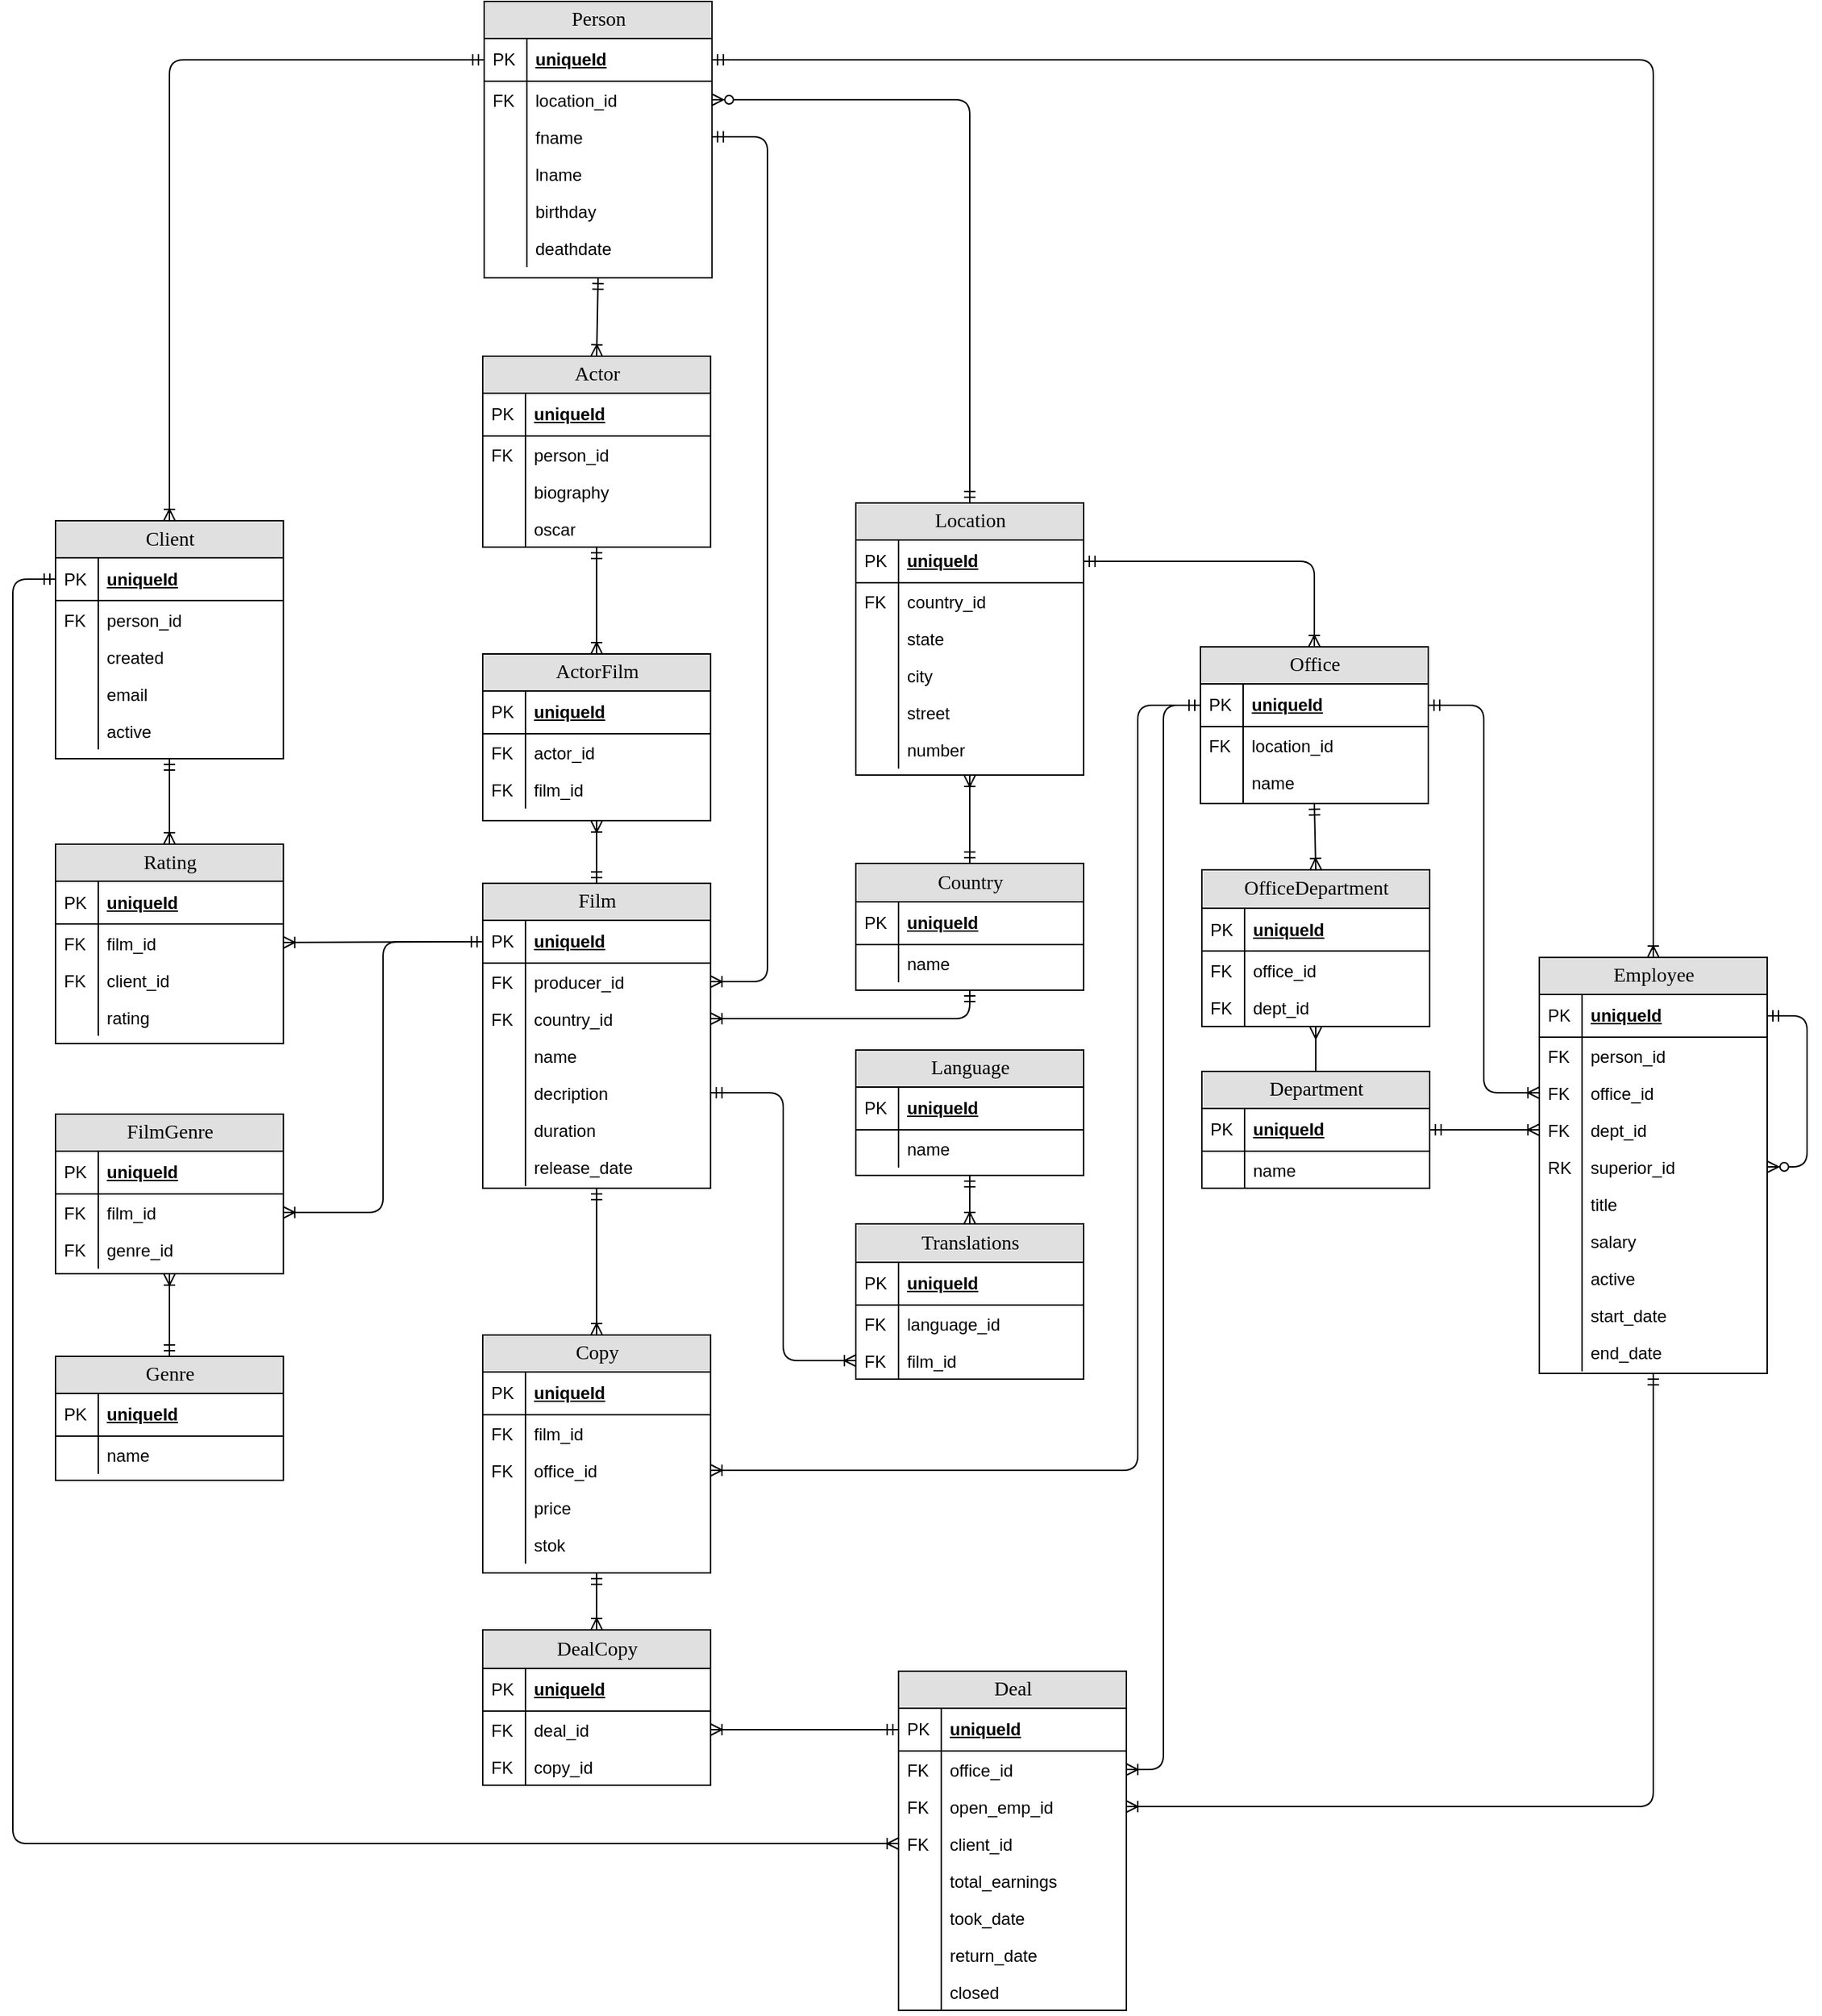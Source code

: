 <mxfile version="11.0.4" type="device"><diagram name="Page-1" id="e56a1550-8fbb-45ad-956c-1786394a9013"><mxGraphModel dx="1422" dy="778" grid="1" gridSize="10" guides="1" tooltips="1" connect="1" arrows="1" fold="1" page="1" pageScale="1" pageWidth="1100" pageHeight="850" background="#ffffff" math="0" shadow="0"><root><mxCell id="0"/><mxCell id="1" parent="0"/><mxCell id="2e49270ec7c68f3f-8" value="Person" style="swimlane;html=1;fontStyle=0;childLayout=stackLayout;horizontal=1;startSize=26;fillColor=#e0e0e0;horizontalStack=0;resizeParent=1;resizeLast=0;collapsible=1;marginBottom=0;swimlaneFillColor=#ffffff;align=center;rounded=0;shadow=0;comic=0;labelBackgroundColor=none;strokeColor=#000000;strokeWidth=1;fontFamily=Verdana;fontSize=14;fontColor=#000000;swimlaneLine=1;" parent="1" vertex="1"><mxGeometry x="641" y="37" width="160" height="194" as="geometry"/></mxCell><mxCell id="2e49270ec7c68f3f-9" value="uniqueId" style="shape=partialRectangle;top=0;left=0;right=0;bottom=1;html=1;align=left;verticalAlign=middle;fillColor=none;spacingLeft=34;spacingRight=4;whiteSpace=wrap;overflow=hidden;rotatable=0;points=[[0,0.5],[1,0.5]];portConstraint=eastwest;dropTarget=0;fontStyle=5;" parent="2e49270ec7c68f3f-8" vertex="1"><mxGeometry y="26" width="160" height="30" as="geometry"/></mxCell><mxCell id="2e49270ec7c68f3f-10" value="PK" style="shape=partialRectangle;top=0;left=0;bottom=0;html=1;fillColor=none;align=left;verticalAlign=middle;spacingLeft=4;spacingRight=4;whiteSpace=wrap;overflow=hidden;rotatable=0;points=[];portConstraint=eastwest;part=1;" parent="2e49270ec7c68f3f-9" vertex="1" connectable="0"><mxGeometry width="30" height="30" as="geometry"/></mxCell><mxCell id="aB7Nx-ChoNUDOVZ2O176-5" value="location_id" style="shape=partialRectangle;top=0;left=0;right=0;bottom=0;html=1;align=left;verticalAlign=top;fillColor=none;spacingLeft=34;spacingRight=4;whiteSpace=wrap;overflow=hidden;rotatable=0;points=[[0,0.5],[1,0.5]];portConstraint=eastwest;dropTarget=0;" parent="2e49270ec7c68f3f-8" vertex="1"><mxGeometry y="56" width="160" height="26" as="geometry"/></mxCell><mxCell id="aB7Nx-ChoNUDOVZ2O176-6" value="FK" style="shape=partialRectangle;top=0;left=0;bottom=0;html=1;fillColor=none;align=left;verticalAlign=top;spacingLeft=4;spacingRight=4;whiteSpace=wrap;overflow=hidden;rotatable=0;points=[];portConstraint=eastwest;part=1;" parent="aB7Nx-ChoNUDOVZ2O176-5" vertex="1" connectable="0"><mxGeometry width="30" height="26" as="geometry"/></mxCell><mxCell id="2e49270ec7c68f3f-11" value="fname" style="shape=partialRectangle;top=0;left=0;right=0;bottom=0;html=1;align=left;verticalAlign=top;fillColor=none;spacingLeft=34;spacingRight=4;whiteSpace=wrap;overflow=hidden;rotatable=0;points=[[0,0.5],[1,0.5]];portConstraint=eastwest;dropTarget=0;" parent="2e49270ec7c68f3f-8" vertex="1"><mxGeometry y="82" width="160" height="26" as="geometry"/></mxCell><mxCell id="2e49270ec7c68f3f-12" value="" style="shape=partialRectangle;top=0;left=0;bottom=0;html=1;fillColor=none;align=left;verticalAlign=top;spacingLeft=4;spacingRight=4;whiteSpace=wrap;overflow=hidden;rotatable=0;points=[];portConstraint=eastwest;part=1;" parent="2e49270ec7c68f3f-11" vertex="1" connectable="0"><mxGeometry width="30" height="26" as="geometry"/></mxCell><mxCell id="2e49270ec7c68f3f-13" value="lname" style="shape=partialRectangle;top=0;left=0;right=0;bottom=0;html=1;align=left;verticalAlign=top;fillColor=none;spacingLeft=34;spacingRight=4;whiteSpace=wrap;overflow=hidden;rotatable=0;points=[[0,0.5],[1,0.5]];portConstraint=eastwest;dropTarget=0;" parent="2e49270ec7c68f3f-8" vertex="1"><mxGeometry y="108" width="160" height="26" as="geometry"/></mxCell><mxCell id="2e49270ec7c68f3f-14" value="" style="shape=partialRectangle;top=0;left=0;bottom=0;html=1;fillColor=none;align=left;verticalAlign=top;spacingLeft=4;spacingRight=4;whiteSpace=wrap;overflow=hidden;rotatable=0;points=[];portConstraint=eastwest;part=1;" parent="2e49270ec7c68f3f-13" vertex="1" connectable="0"><mxGeometry width="30" height="26" as="geometry"/></mxCell><mxCell id="2e49270ec7c68f3f-15" value="birthday" style="shape=partialRectangle;top=0;left=0;right=0;bottom=0;html=1;align=left;verticalAlign=top;fillColor=none;spacingLeft=34;spacingRight=4;whiteSpace=wrap;overflow=hidden;rotatable=0;points=[[0,0.5],[1,0.5]];portConstraint=eastwest;dropTarget=0;" parent="2e49270ec7c68f3f-8" vertex="1"><mxGeometry y="134" width="160" height="26" as="geometry"/></mxCell><mxCell id="2e49270ec7c68f3f-16" value="" style="shape=partialRectangle;top=0;left=0;bottom=0;html=1;fillColor=none;align=left;verticalAlign=top;spacingLeft=4;spacingRight=4;whiteSpace=wrap;overflow=hidden;rotatable=0;points=[];portConstraint=eastwest;part=1;" parent="2e49270ec7c68f3f-15" vertex="1" connectable="0"><mxGeometry width="30" height="26" as="geometry"/></mxCell><mxCell id="aB7Nx-ChoNUDOVZ2O176-3" value="deathdate" style="shape=partialRectangle;top=0;left=0;right=0;bottom=0;html=1;align=left;verticalAlign=top;fillColor=none;spacingLeft=34;spacingRight=4;whiteSpace=wrap;overflow=hidden;rotatable=0;points=[[0,0.5],[1,0.5]];portConstraint=eastwest;dropTarget=0;" parent="2e49270ec7c68f3f-8" vertex="1"><mxGeometry y="160" width="160" height="26" as="geometry"/></mxCell><mxCell id="aB7Nx-ChoNUDOVZ2O176-4" value="" style="shape=partialRectangle;top=0;left=0;bottom=0;html=1;fillColor=none;align=left;verticalAlign=top;spacingLeft=4;spacingRight=4;whiteSpace=wrap;overflow=hidden;rotatable=0;points=[];portConstraint=eastwest;part=1;" parent="aB7Nx-ChoNUDOVZ2O176-3" vertex="1" connectable="0"><mxGeometry width="30" height="26" as="geometry"/></mxCell><mxCell id="2e49270ec7c68f3f-19" value="Employee" style="swimlane;html=1;fontStyle=0;childLayout=stackLayout;horizontal=1;startSize=26;fillColor=#e0e0e0;horizontalStack=0;resizeParent=1;resizeLast=0;collapsible=1;marginBottom=0;swimlaneFillColor=#ffffff;align=center;rounded=0;shadow=0;comic=0;labelBackgroundColor=none;strokeColor=#000000;strokeWidth=1;fontFamily=Verdana;fontSize=14;fontColor=#000000;" parent="1" vertex="1"><mxGeometry x="1382" y="708" width="160" height="292" as="geometry"/></mxCell><mxCell id="2e49270ec7c68f3f-20" value="uniqueId" style="shape=partialRectangle;top=0;left=0;right=0;bottom=1;html=1;align=left;verticalAlign=middle;fillColor=none;spacingLeft=34;spacingRight=4;whiteSpace=wrap;overflow=hidden;rotatable=0;points=[[0,0.5],[1,0.5]];portConstraint=eastwest;dropTarget=0;fontStyle=5;" parent="2e49270ec7c68f3f-19" vertex="1"><mxGeometry y="26" width="160" height="30" as="geometry"/></mxCell><mxCell id="2e49270ec7c68f3f-21" value="PK" style="shape=partialRectangle;top=0;left=0;bottom=0;html=1;fillColor=none;align=left;verticalAlign=middle;spacingLeft=4;spacingRight=4;whiteSpace=wrap;overflow=hidden;rotatable=0;points=[];portConstraint=eastwest;part=1;" parent="2e49270ec7c68f3f-20" vertex="1" connectable="0"><mxGeometry width="30" height="30" as="geometry"/></mxCell><mxCell id="2e49270ec7c68f3f-22" value="person_id" style="shape=partialRectangle;top=0;left=0;right=0;bottom=0;html=1;align=left;verticalAlign=top;fillColor=none;spacingLeft=34;spacingRight=4;whiteSpace=wrap;overflow=hidden;rotatable=0;points=[[0,0.5],[1,0.5]];portConstraint=eastwest;dropTarget=0;" parent="2e49270ec7c68f3f-19" vertex="1"><mxGeometry y="56" width="160" height="26" as="geometry"/></mxCell><mxCell id="2e49270ec7c68f3f-23" value="FK" style="shape=partialRectangle;top=0;left=0;bottom=0;html=1;fillColor=none;align=left;verticalAlign=top;spacingLeft=4;spacingRight=4;whiteSpace=wrap;overflow=hidden;rotatable=0;points=[];portConstraint=eastwest;part=1;" parent="2e49270ec7c68f3f-22" vertex="1" connectable="0"><mxGeometry width="30" height="26" as="geometry"/></mxCell><mxCell id="aB7Nx-ChoNUDOVZ2O176-67" value="office_id" style="shape=partialRectangle;top=0;left=0;right=0;bottom=0;html=1;align=left;verticalAlign=top;fillColor=none;spacingLeft=34;spacingRight=4;whiteSpace=wrap;overflow=hidden;rotatable=0;points=[[0,0.5],[1,0.5]];portConstraint=eastwest;dropTarget=0;" parent="2e49270ec7c68f3f-19" vertex="1"><mxGeometry y="82" width="160" height="26" as="geometry"/></mxCell><mxCell id="aB7Nx-ChoNUDOVZ2O176-68" value="FK" style="shape=partialRectangle;top=0;left=0;bottom=0;html=1;fillColor=none;align=left;verticalAlign=top;spacingLeft=4;spacingRight=4;whiteSpace=wrap;overflow=hidden;rotatable=0;points=[];portConstraint=eastwest;part=1;" parent="aB7Nx-ChoNUDOVZ2O176-67" vertex="1" connectable="0"><mxGeometry width="30" height="26" as="geometry"/></mxCell><mxCell id="TpmKQloM4xabRlSfvXjr-30" value="dept_id" style="shape=partialRectangle;top=0;left=0;right=0;bottom=0;html=1;align=left;verticalAlign=top;fillColor=none;spacingLeft=34;spacingRight=4;whiteSpace=wrap;overflow=hidden;rotatable=0;points=[[0,0.5],[1,0.5]];portConstraint=eastwest;dropTarget=0;" parent="2e49270ec7c68f3f-19" vertex="1"><mxGeometry y="108" width="160" height="26" as="geometry"/></mxCell><mxCell id="TpmKQloM4xabRlSfvXjr-31" value="FK" style="shape=partialRectangle;top=0;left=0;bottom=0;html=1;fillColor=none;align=left;verticalAlign=top;spacingLeft=4;spacingRight=4;whiteSpace=wrap;overflow=hidden;rotatable=0;points=[];portConstraint=eastwest;part=1;" parent="TpmKQloM4xabRlSfvXjr-30" vertex="1" connectable="0"><mxGeometry width="30" height="26" as="geometry"/></mxCell><mxCell id="TpmKQloM4xabRlSfvXjr-32" value="superior_id" style="shape=partialRectangle;top=0;left=0;right=0;bottom=0;html=1;align=left;verticalAlign=top;fillColor=none;spacingLeft=34;spacingRight=4;whiteSpace=wrap;overflow=hidden;rotatable=0;points=[[0,0.5],[1,0.5]];portConstraint=eastwest;dropTarget=0;" parent="2e49270ec7c68f3f-19" vertex="1"><mxGeometry y="134" width="160" height="26" as="geometry"/></mxCell><mxCell id="TpmKQloM4xabRlSfvXjr-33" value="RK" style="shape=partialRectangle;top=0;left=0;bottom=0;html=1;fillColor=none;align=left;verticalAlign=top;spacingLeft=4;spacingRight=4;whiteSpace=wrap;overflow=hidden;rotatable=0;points=[];portConstraint=eastwest;part=1;" parent="TpmKQloM4xabRlSfvXjr-32" vertex="1" connectable="0"><mxGeometry width="30" height="26" as="geometry"/></mxCell><mxCell id="2e49270ec7c68f3f-24" value="title" style="shape=partialRectangle;top=0;left=0;right=0;bottom=0;html=1;align=left;verticalAlign=top;fillColor=none;spacingLeft=34;spacingRight=4;whiteSpace=wrap;overflow=hidden;rotatable=0;points=[[0,0.5],[1,0.5]];portConstraint=eastwest;dropTarget=0;" parent="2e49270ec7c68f3f-19" vertex="1"><mxGeometry y="160" width="160" height="26" as="geometry"/></mxCell><mxCell id="2e49270ec7c68f3f-25" value="" style="shape=partialRectangle;top=0;left=0;bottom=0;html=1;fillColor=none;align=left;verticalAlign=top;spacingLeft=4;spacingRight=4;whiteSpace=wrap;overflow=hidden;rotatable=0;points=[];portConstraint=eastwest;part=1;" parent="2e49270ec7c68f3f-24" vertex="1" connectable="0"><mxGeometry width="30" height="26" as="geometry"/></mxCell><mxCell id="2e49270ec7c68f3f-26" value="salary" style="shape=partialRectangle;top=0;left=0;right=0;bottom=0;html=1;align=left;verticalAlign=top;fillColor=none;spacingLeft=34;spacingRight=4;whiteSpace=wrap;overflow=hidden;rotatable=0;points=[[0,0.5],[1,0.5]];portConstraint=eastwest;dropTarget=0;" parent="2e49270ec7c68f3f-19" vertex="1"><mxGeometry y="186" width="160" height="26" as="geometry"/></mxCell><mxCell id="2e49270ec7c68f3f-27" value="" style="shape=partialRectangle;top=0;left=0;bottom=0;html=1;fillColor=none;align=left;verticalAlign=top;spacingLeft=4;spacingRight=4;whiteSpace=wrap;overflow=hidden;rotatable=0;points=[];portConstraint=eastwest;part=1;" parent="2e49270ec7c68f3f-26" vertex="1" connectable="0"><mxGeometry width="30" height="26" as="geometry"/></mxCell><mxCell id="aB7Nx-ChoNUDOVZ2O176-43" value="active" style="shape=partialRectangle;top=0;left=0;right=0;bottom=0;html=1;align=left;verticalAlign=top;fillColor=none;spacingLeft=34;spacingRight=4;whiteSpace=wrap;overflow=hidden;rotatable=0;points=[[0,0.5],[1,0.5]];portConstraint=eastwest;dropTarget=0;" parent="2e49270ec7c68f3f-19" vertex="1"><mxGeometry y="212" width="160" height="26" as="geometry"/></mxCell><mxCell id="aB7Nx-ChoNUDOVZ2O176-44" value="" style="shape=partialRectangle;top=0;left=0;bottom=0;html=1;fillColor=none;align=left;verticalAlign=top;spacingLeft=4;spacingRight=4;whiteSpace=wrap;overflow=hidden;rotatable=0;points=[];portConstraint=eastwest;part=1;" parent="aB7Nx-ChoNUDOVZ2O176-43" vertex="1" connectable="0"><mxGeometry width="30" height="26" as="geometry"/></mxCell><mxCell id="aB7Nx-ChoNUDOVZ2O176-45" value="start_date" style="shape=partialRectangle;top=0;left=0;right=0;bottom=0;html=1;align=left;verticalAlign=top;fillColor=none;spacingLeft=34;spacingRight=4;whiteSpace=wrap;overflow=hidden;rotatable=0;points=[[0,0.5],[1,0.5]];portConstraint=eastwest;dropTarget=0;" parent="2e49270ec7c68f3f-19" vertex="1"><mxGeometry y="238" width="160" height="26" as="geometry"/></mxCell><mxCell id="aB7Nx-ChoNUDOVZ2O176-46" value="" style="shape=partialRectangle;top=0;left=0;bottom=0;html=1;fillColor=none;align=left;verticalAlign=top;spacingLeft=4;spacingRight=4;whiteSpace=wrap;overflow=hidden;rotatable=0;points=[];portConstraint=eastwest;part=1;" parent="aB7Nx-ChoNUDOVZ2O176-45" vertex="1" connectable="0"><mxGeometry width="30" height="26" as="geometry"/></mxCell><mxCell id="aB7Nx-ChoNUDOVZ2O176-47" value="end_date" style="shape=partialRectangle;top=0;left=0;right=0;bottom=0;html=1;align=left;verticalAlign=top;fillColor=none;spacingLeft=34;spacingRight=4;whiteSpace=wrap;overflow=hidden;rotatable=0;points=[[0,0.5],[1,0.5]];portConstraint=eastwest;dropTarget=0;" parent="2e49270ec7c68f3f-19" vertex="1"><mxGeometry y="264" width="160" height="26" as="geometry"/></mxCell><mxCell id="aB7Nx-ChoNUDOVZ2O176-48" value="" style="shape=partialRectangle;top=0;left=0;bottom=0;html=1;fillColor=none;align=left;verticalAlign=top;spacingLeft=4;spacingRight=4;whiteSpace=wrap;overflow=hidden;rotatable=0;points=[];portConstraint=eastwest;part=1;" parent="aB7Nx-ChoNUDOVZ2O176-47" vertex="1" connectable="0"><mxGeometry width="30" height="26" as="geometry"/></mxCell><mxCell id="EmP_IzXUstuf94bTOQy4-1" value="" style="edgeStyle=orthogonalEdgeStyle;fontSize=12;html=1;endArrow=ERzeroToMany;startArrow=ERmandOne;exitX=1;exitY=0.5;exitDx=0;exitDy=0;entryX=1;entryY=0.5;entryDx=0;entryDy=0;" edge="1" parent="2e49270ec7c68f3f-19" source="2e49270ec7c68f3f-20" target="TpmKQloM4xabRlSfvXjr-32"><mxGeometry width="100" height="100" relative="1" as="geometry"><mxPoint x="312" y="-62" as="sourcePoint"/><mxPoint x="412" y="-162" as="targetPoint"/><Array as="points"><mxPoint x="188" y="41"/><mxPoint x="188" y="147"/></Array></mxGeometry></mxCell><mxCell id="2e49270ec7c68f3f-30" value="Location" style="swimlane;html=1;fontStyle=0;childLayout=stackLayout;horizontal=1;startSize=26;fillColor=#e0e0e0;horizontalStack=0;resizeParent=1;resizeLast=0;collapsible=1;marginBottom=0;swimlaneFillColor=#ffffff;align=center;rounded=0;shadow=0;comic=0;labelBackgroundColor=none;strokeColor=#000000;strokeWidth=1;fontFamily=Verdana;fontSize=14;fontColor=#000000;" parent="1" vertex="1"><mxGeometry x="902" y="389" width="160" height="191" as="geometry"/></mxCell><mxCell id="2e49270ec7c68f3f-31" value="uniqueId" style="shape=partialRectangle;top=0;left=0;right=0;bottom=1;html=1;align=left;verticalAlign=middle;fillColor=none;spacingLeft=34;spacingRight=4;whiteSpace=wrap;overflow=hidden;rotatable=0;points=[[0,0.5],[1,0.5]];portConstraint=eastwest;dropTarget=0;fontStyle=5;" parent="2e49270ec7c68f3f-30" vertex="1"><mxGeometry y="26" width="160" height="30" as="geometry"/></mxCell><mxCell id="2e49270ec7c68f3f-32" value="PK" style="shape=partialRectangle;top=0;left=0;bottom=0;html=1;fillColor=none;align=left;verticalAlign=middle;spacingLeft=4;spacingRight=4;whiteSpace=wrap;overflow=hidden;rotatable=0;points=[];portConstraint=eastwest;part=1;" parent="2e49270ec7c68f3f-31" vertex="1" connectable="0"><mxGeometry width="30" height="30" as="geometry"/></mxCell><mxCell id="2e49270ec7c68f3f-33" value="country_id" style="shape=partialRectangle;top=0;left=0;right=0;bottom=0;html=1;align=left;verticalAlign=top;fillColor=none;spacingLeft=34;spacingRight=4;whiteSpace=wrap;overflow=hidden;rotatable=0;points=[[0,0.5],[1,0.5]];portConstraint=eastwest;dropTarget=0;" parent="2e49270ec7c68f3f-30" vertex="1"><mxGeometry y="56" width="160" height="26" as="geometry"/></mxCell><mxCell id="2e49270ec7c68f3f-34" value="FK" style="shape=partialRectangle;top=0;left=0;bottom=0;html=1;fillColor=none;align=left;verticalAlign=top;spacingLeft=4;spacingRight=4;whiteSpace=wrap;overflow=hidden;rotatable=0;points=[];portConstraint=eastwest;part=1;" parent="2e49270ec7c68f3f-33" vertex="1" connectable="0"><mxGeometry width="30" height="26" as="geometry"/></mxCell><mxCell id="2e49270ec7c68f3f-35" value="state" style="shape=partialRectangle;top=0;left=0;right=0;bottom=0;html=1;align=left;verticalAlign=top;fillColor=none;spacingLeft=34;spacingRight=4;whiteSpace=wrap;overflow=hidden;rotatable=0;points=[[0,0.5],[1,0.5]];portConstraint=eastwest;dropTarget=0;" parent="2e49270ec7c68f3f-30" vertex="1"><mxGeometry y="82" width="160" height="26" as="geometry"/></mxCell><mxCell id="2e49270ec7c68f3f-36" value="" style="shape=partialRectangle;top=0;left=0;bottom=0;html=1;fillColor=none;align=left;verticalAlign=top;spacingLeft=4;spacingRight=4;whiteSpace=wrap;overflow=hidden;rotatable=0;points=[];portConstraint=eastwest;part=1;" parent="2e49270ec7c68f3f-35" vertex="1" connectable="0"><mxGeometry width="30" height="26" as="geometry"/></mxCell><mxCell id="TpmKQloM4xabRlSfvXjr-56" value="city" style="shape=partialRectangle;top=0;left=0;right=0;bottom=0;html=1;align=left;verticalAlign=top;fillColor=none;spacingLeft=34;spacingRight=4;whiteSpace=wrap;overflow=hidden;rotatable=0;points=[[0,0.5],[1,0.5]];portConstraint=eastwest;dropTarget=0;" parent="2e49270ec7c68f3f-30" vertex="1"><mxGeometry y="108" width="160" height="26" as="geometry"/></mxCell><mxCell id="TpmKQloM4xabRlSfvXjr-57" value="" style="shape=partialRectangle;top=0;left=0;bottom=0;html=1;fillColor=none;align=left;verticalAlign=top;spacingLeft=4;spacingRight=4;whiteSpace=wrap;overflow=hidden;rotatable=0;points=[];portConstraint=eastwest;part=1;" parent="TpmKQloM4xabRlSfvXjr-56" vertex="1" connectable="0"><mxGeometry width="30" height="26" as="geometry"/></mxCell><mxCell id="2e49270ec7c68f3f-37" value="street" style="shape=partialRectangle;top=0;left=0;right=0;bottom=0;html=1;align=left;verticalAlign=top;fillColor=none;spacingLeft=34;spacingRight=4;whiteSpace=wrap;overflow=hidden;rotatable=0;points=[[0,0.5],[1,0.5]];portConstraint=eastwest;dropTarget=0;" parent="2e49270ec7c68f3f-30" vertex="1"><mxGeometry y="134" width="160" height="26" as="geometry"/></mxCell><mxCell id="2e49270ec7c68f3f-38" value="" style="shape=partialRectangle;top=0;left=0;bottom=0;html=1;fillColor=none;align=left;verticalAlign=top;spacingLeft=4;spacingRight=4;whiteSpace=wrap;overflow=hidden;rotatable=0;points=[];portConstraint=eastwest;part=1;" parent="2e49270ec7c68f3f-37" vertex="1" connectable="0"><mxGeometry width="30" height="26" as="geometry"/></mxCell><mxCell id="aB7Nx-ChoNUDOVZ2O176-35" value="number" style="shape=partialRectangle;top=0;left=0;right=0;bottom=0;html=1;align=left;verticalAlign=top;fillColor=none;spacingLeft=34;spacingRight=4;whiteSpace=wrap;overflow=hidden;rotatable=0;points=[[0,0.5],[1,0.5]];portConstraint=eastwest;dropTarget=0;" parent="2e49270ec7c68f3f-30" vertex="1"><mxGeometry y="160" width="160" height="26" as="geometry"/></mxCell><mxCell id="aB7Nx-ChoNUDOVZ2O176-36" value="" style="shape=partialRectangle;top=0;left=0;bottom=0;html=1;fillColor=none;align=left;verticalAlign=top;spacingLeft=4;spacingRight=4;whiteSpace=wrap;overflow=hidden;rotatable=0;points=[];portConstraint=eastwest;part=1;" parent="aB7Nx-ChoNUDOVZ2O176-35" vertex="1" connectable="0"><mxGeometry width="30" height="26" as="geometry"/></mxCell><mxCell id="2e49270ec7c68f3f-80" value="Client" style="swimlane;html=1;fontStyle=0;childLayout=stackLayout;horizontal=1;startSize=26;fillColor=#e0e0e0;horizontalStack=0;resizeParent=1;resizeLast=0;collapsible=1;marginBottom=0;swimlaneFillColor=#ffffff;align=center;rounded=0;shadow=0;comic=0;labelBackgroundColor=none;strokeColor=#000000;strokeWidth=1;fontFamily=Verdana;fontSize=14;fontColor=#000000;" parent="1" vertex="1"><mxGeometry x="340" y="401.5" width="160" height="167" as="geometry"/></mxCell><mxCell id="2e49270ec7c68f3f-81" value="uniqueId" style="shape=partialRectangle;top=0;left=0;right=0;bottom=1;html=1;align=left;verticalAlign=middle;fillColor=none;spacingLeft=34;spacingRight=4;whiteSpace=wrap;overflow=hidden;rotatable=0;points=[[0,0.5],[1,0.5]];portConstraint=eastwest;dropTarget=0;fontStyle=5;" parent="2e49270ec7c68f3f-80" vertex="1"><mxGeometry y="26" width="160" height="30" as="geometry"/></mxCell><mxCell id="2e49270ec7c68f3f-82" value="PK" style="shape=partialRectangle;top=0;left=0;bottom=0;html=1;fillColor=none;align=left;verticalAlign=middle;spacingLeft=4;spacingRight=4;whiteSpace=wrap;overflow=hidden;rotatable=0;points=[];portConstraint=eastwest;part=1;" parent="2e49270ec7c68f3f-81" vertex="1" connectable="0"><mxGeometry width="30" height="30" as="geometry"/></mxCell><mxCell id="2e49270ec7c68f3f-83" value="person_id" style="shape=partialRectangle;top=0;left=0;right=0;bottom=0;html=1;align=left;verticalAlign=top;fillColor=none;spacingLeft=34;spacingRight=4;whiteSpace=wrap;overflow=hidden;rotatable=0;points=[[0,0.5],[1,0.5]];portConstraint=eastwest;dropTarget=0;" parent="2e49270ec7c68f3f-80" vertex="1"><mxGeometry y="56" width="160" height="26" as="geometry"/></mxCell><mxCell id="2e49270ec7c68f3f-84" value="FK" style="shape=partialRectangle;top=0;left=0;bottom=0;html=1;fillColor=none;align=left;verticalAlign=top;spacingLeft=4;spacingRight=4;whiteSpace=wrap;overflow=hidden;rotatable=0;points=[];portConstraint=eastwest;part=1;" parent="2e49270ec7c68f3f-83" vertex="1" connectable="0"><mxGeometry width="30" height="26" as="geometry"/></mxCell><mxCell id="2e49270ec7c68f3f-85" value="created" style="shape=partialRectangle;top=0;left=0;right=0;bottom=0;html=1;align=left;verticalAlign=top;fillColor=none;spacingLeft=34;spacingRight=4;whiteSpace=wrap;overflow=hidden;rotatable=0;points=[[0,0.5],[1,0.5]];portConstraint=eastwest;dropTarget=0;" parent="2e49270ec7c68f3f-80" vertex="1"><mxGeometry y="82" width="160" height="26" as="geometry"/></mxCell><mxCell id="2e49270ec7c68f3f-86" value="" style="shape=partialRectangle;top=0;left=0;bottom=0;html=1;fillColor=none;align=left;verticalAlign=top;spacingLeft=4;spacingRight=4;whiteSpace=wrap;overflow=hidden;rotatable=0;points=[];portConstraint=eastwest;part=1;" parent="2e49270ec7c68f3f-85" vertex="1" connectable="0"><mxGeometry width="30" height="26" as="geometry"/></mxCell><mxCell id="2e49270ec7c68f3f-87" value="email" style="shape=partialRectangle;top=0;left=0;right=0;bottom=0;html=1;align=left;verticalAlign=top;fillColor=none;spacingLeft=34;spacingRight=4;whiteSpace=wrap;overflow=hidden;rotatable=0;points=[[0,0.5],[1,0.5]];portConstraint=eastwest;dropTarget=0;" parent="2e49270ec7c68f3f-80" vertex="1"><mxGeometry y="108" width="160" height="26" as="geometry"/></mxCell><mxCell id="2e49270ec7c68f3f-88" value="" style="shape=partialRectangle;top=0;left=0;bottom=0;html=1;fillColor=none;align=left;verticalAlign=top;spacingLeft=4;spacingRight=4;whiteSpace=wrap;overflow=hidden;rotatable=0;points=[];portConstraint=eastwest;part=1;" parent="2e49270ec7c68f3f-87" vertex="1" connectable="0"><mxGeometry width="30" height="26" as="geometry"/></mxCell><mxCell id="aB7Nx-ChoNUDOVZ2O176-41" value="active" style="shape=partialRectangle;top=0;left=0;right=0;bottom=0;html=1;align=left;verticalAlign=top;fillColor=none;spacingLeft=34;spacingRight=4;whiteSpace=wrap;overflow=hidden;rotatable=0;points=[[0,0.5],[1,0.5]];portConstraint=eastwest;dropTarget=0;" parent="2e49270ec7c68f3f-80" vertex="1"><mxGeometry y="134" width="160" height="26" as="geometry"/></mxCell><mxCell id="aB7Nx-ChoNUDOVZ2O176-42" value="" style="shape=partialRectangle;top=0;left=0;bottom=0;html=1;fillColor=none;align=left;verticalAlign=top;spacingLeft=4;spacingRight=4;whiteSpace=wrap;overflow=hidden;rotatable=0;points=[];portConstraint=eastwest;part=1;" parent="aB7Nx-ChoNUDOVZ2O176-41" vertex="1" connectable="0"><mxGeometry width="30" height="26" as="geometry"/></mxCell><mxCell id="aB7Nx-ChoNUDOVZ2O176-7" value="Actor" style="swimlane;html=1;fontStyle=0;childLayout=stackLayout;horizontal=1;startSize=26;fillColor=#e0e0e0;horizontalStack=0;resizeParent=1;resizeLast=0;collapsible=1;marginBottom=0;swimlaneFillColor=#ffffff;align=center;rounded=0;shadow=0;comic=0;labelBackgroundColor=none;strokeColor=#000000;strokeWidth=1;fontFamily=Verdana;fontSize=14;fontColor=#000000;" parent="1" vertex="1"><mxGeometry x="640" y="286" width="160" height="134" as="geometry"/></mxCell><mxCell id="aB7Nx-ChoNUDOVZ2O176-8" value="uniqueId" style="shape=partialRectangle;top=0;left=0;right=0;bottom=1;html=1;align=left;verticalAlign=middle;fillColor=none;spacingLeft=34;spacingRight=4;whiteSpace=wrap;overflow=hidden;rotatable=0;points=[[0,0.5],[1,0.5]];portConstraint=eastwest;dropTarget=0;fontStyle=5;" parent="aB7Nx-ChoNUDOVZ2O176-7" vertex="1"><mxGeometry y="26" width="160" height="30" as="geometry"/></mxCell><mxCell id="aB7Nx-ChoNUDOVZ2O176-9" value="PK" style="shape=partialRectangle;top=0;left=0;bottom=0;html=1;fillColor=none;align=left;verticalAlign=middle;spacingLeft=4;spacingRight=4;whiteSpace=wrap;overflow=hidden;rotatable=0;points=[];portConstraint=eastwest;part=1;" parent="aB7Nx-ChoNUDOVZ2O176-8" vertex="1" connectable="0"><mxGeometry width="30" height="30" as="geometry"/></mxCell><mxCell id="aB7Nx-ChoNUDOVZ2O176-10" value="person_id" style="shape=partialRectangle;top=0;left=0;right=0;bottom=0;html=1;align=left;verticalAlign=top;fillColor=none;spacingLeft=34;spacingRight=4;whiteSpace=wrap;overflow=hidden;rotatable=0;points=[[0,0.5],[1,0.5]];portConstraint=eastwest;dropTarget=0;" parent="aB7Nx-ChoNUDOVZ2O176-7" vertex="1"><mxGeometry y="56" width="160" height="26" as="geometry"/></mxCell><mxCell id="aB7Nx-ChoNUDOVZ2O176-11" value="FK" style="shape=partialRectangle;top=0;left=0;bottom=0;html=1;fillColor=none;align=left;verticalAlign=top;spacingLeft=4;spacingRight=4;whiteSpace=wrap;overflow=hidden;rotatable=0;points=[];portConstraint=eastwest;part=1;" parent="aB7Nx-ChoNUDOVZ2O176-10" vertex="1" connectable="0"><mxGeometry width="30" height="26" as="geometry"/></mxCell><mxCell id="aB7Nx-ChoNUDOVZ2O176-12" value="biography" style="shape=partialRectangle;top=0;left=0;right=0;bottom=0;html=1;align=left;verticalAlign=top;fillColor=none;spacingLeft=34;spacingRight=4;whiteSpace=wrap;overflow=hidden;rotatable=0;points=[[0,0.5],[1,0.5]];portConstraint=eastwest;dropTarget=0;" parent="aB7Nx-ChoNUDOVZ2O176-7" vertex="1"><mxGeometry y="82" width="160" height="26" as="geometry"/></mxCell><mxCell id="aB7Nx-ChoNUDOVZ2O176-13" value="" style="shape=partialRectangle;top=0;left=0;bottom=0;html=1;fillColor=none;align=left;verticalAlign=top;spacingLeft=4;spacingRight=4;whiteSpace=wrap;overflow=hidden;rotatable=0;points=[];portConstraint=eastwest;part=1;" parent="aB7Nx-ChoNUDOVZ2O176-12" vertex="1" connectable="0"><mxGeometry width="30" height="26" as="geometry"/></mxCell><mxCell id="aB7Nx-ChoNUDOVZ2O176-14" value="oscar" style="shape=partialRectangle;top=0;left=0;right=0;bottom=0;html=1;align=left;verticalAlign=top;fillColor=none;spacingLeft=34;spacingRight=4;whiteSpace=wrap;overflow=hidden;rotatable=0;points=[[0,0.5],[1,0.5]];portConstraint=eastwest;dropTarget=0;" parent="aB7Nx-ChoNUDOVZ2O176-7" vertex="1"><mxGeometry y="108" width="160" height="26" as="geometry"/></mxCell><mxCell id="aB7Nx-ChoNUDOVZ2O176-15" value="" style="shape=partialRectangle;top=0;left=0;bottom=0;html=1;fillColor=none;align=left;verticalAlign=top;spacingLeft=4;spacingRight=4;whiteSpace=wrap;overflow=hidden;rotatable=0;points=[];portConstraint=eastwest;part=1;" parent="aB7Nx-ChoNUDOVZ2O176-14" vertex="1" connectable="0"><mxGeometry width="30" height="26" as="geometry"/></mxCell><mxCell id="aB7Nx-ChoNUDOVZ2O176-50" value="Office" style="swimlane;html=1;fontStyle=0;childLayout=stackLayout;horizontal=1;startSize=26;fillColor=#e0e0e0;horizontalStack=0;resizeParent=1;resizeLast=0;collapsible=1;marginBottom=0;swimlaneFillColor=#ffffff;align=center;rounded=0;shadow=0;comic=0;labelBackgroundColor=none;strokeColor=#000000;strokeWidth=1;fontFamily=Verdana;fontSize=14;fontColor=#000000;" parent="1" vertex="1"><mxGeometry x="1144" y="490" width="160" height="110" as="geometry"/></mxCell><mxCell id="aB7Nx-ChoNUDOVZ2O176-51" value="uniqueId" style="shape=partialRectangle;top=0;left=0;right=0;bottom=1;html=1;align=left;verticalAlign=middle;fillColor=none;spacingLeft=34;spacingRight=4;whiteSpace=wrap;overflow=hidden;rotatable=0;points=[[0,0.5],[1,0.5]];portConstraint=eastwest;dropTarget=0;fontStyle=5;" parent="aB7Nx-ChoNUDOVZ2O176-50" vertex="1"><mxGeometry y="26" width="160" height="30" as="geometry"/></mxCell><mxCell id="aB7Nx-ChoNUDOVZ2O176-52" value="PK" style="shape=partialRectangle;top=0;left=0;bottom=0;html=1;fillColor=none;align=left;verticalAlign=middle;spacingLeft=4;spacingRight=4;whiteSpace=wrap;overflow=hidden;rotatable=0;points=[];portConstraint=eastwest;part=1;" parent="aB7Nx-ChoNUDOVZ2O176-51" vertex="1" connectable="0"><mxGeometry width="30" height="30" as="geometry"/></mxCell><mxCell id="aB7Nx-ChoNUDOVZ2O176-53" value="location_id" style="shape=partialRectangle;top=0;left=0;right=0;bottom=0;html=1;align=left;verticalAlign=top;fillColor=none;spacingLeft=34;spacingRight=4;whiteSpace=wrap;overflow=hidden;rotatable=0;points=[[0,0.5],[1,0.5]];portConstraint=eastwest;dropTarget=0;" parent="aB7Nx-ChoNUDOVZ2O176-50" vertex="1"><mxGeometry y="56" width="160" height="26" as="geometry"/></mxCell><mxCell id="aB7Nx-ChoNUDOVZ2O176-54" value="FK" style="shape=partialRectangle;top=0;left=0;bottom=0;html=1;fillColor=none;align=left;verticalAlign=top;spacingLeft=4;spacingRight=4;whiteSpace=wrap;overflow=hidden;rotatable=0;points=[];portConstraint=eastwest;part=1;" parent="aB7Nx-ChoNUDOVZ2O176-53" vertex="1" connectable="0"><mxGeometry width="30" height="26" as="geometry"/></mxCell><mxCell id="aB7Nx-ChoNUDOVZ2O176-55" value="name" style="shape=partialRectangle;top=0;left=0;right=0;bottom=0;html=1;align=left;verticalAlign=top;fillColor=none;spacingLeft=34;spacingRight=4;whiteSpace=wrap;overflow=hidden;rotatable=0;points=[[0,0.5],[1,0.5]];portConstraint=eastwest;dropTarget=0;" parent="aB7Nx-ChoNUDOVZ2O176-50" vertex="1"><mxGeometry y="82" width="160" height="28" as="geometry"/></mxCell><mxCell id="aB7Nx-ChoNUDOVZ2O176-56" value="" style="shape=partialRectangle;top=0;left=0;bottom=0;html=1;fillColor=none;align=left;verticalAlign=top;spacingLeft=4;spacingRight=4;whiteSpace=wrap;overflow=hidden;rotatable=0;points=[];portConstraint=eastwest;part=1;" parent="aB7Nx-ChoNUDOVZ2O176-55" vertex="1" connectable="0"><mxGeometry width="30" height="28" as="geometry"/></mxCell><mxCell id="aB7Nx-ChoNUDOVZ2O176-70" value="Film" style="swimlane;html=1;fontStyle=0;childLayout=stackLayout;horizontal=1;startSize=26;fillColor=#e0e0e0;horizontalStack=0;resizeParent=1;resizeLast=0;collapsible=1;marginBottom=0;swimlaneFillColor=#ffffff;align=center;rounded=0;shadow=0;comic=0;labelBackgroundColor=none;strokeColor=#000000;strokeWidth=1;fontFamily=Verdana;fontSize=14;fontColor=#000000;" parent="1" vertex="1"><mxGeometry x="640" y="656" width="160" height="214" as="geometry"/></mxCell><mxCell id="aB7Nx-ChoNUDOVZ2O176-71" value="uniqueId" style="shape=partialRectangle;top=0;left=0;right=0;bottom=1;html=1;align=left;verticalAlign=middle;fillColor=none;spacingLeft=34;spacingRight=4;whiteSpace=wrap;overflow=hidden;rotatable=0;points=[[0,0.5],[1,0.5]];portConstraint=eastwest;dropTarget=0;fontStyle=5;" parent="aB7Nx-ChoNUDOVZ2O176-70" vertex="1"><mxGeometry y="26" width="160" height="30" as="geometry"/></mxCell><mxCell id="aB7Nx-ChoNUDOVZ2O176-72" value="PK" style="shape=partialRectangle;top=0;left=0;bottom=0;html=1;fillColor=none;align=left;verticalAlign=middle;spacingLeft=4;spacingRight=4;whiteSpace=wrap;overflow=hidden;rotatable=0;points=[];portConstraint=eastwest;part=1;" parent="aB7Nx-ChoNUDOVZ2O176-71" vertex="1" connectable="0"><mxGeometry width="30" height="30" as="geometry"/></mxCell><mxCell id="aB7Nx-ChoNUDOVZ2O176-73" value="producer_id" style="shape=partialRectangle;top=0;left=0;right=0;bottom=0;html=1;align=left;verticalAlign=top;fillColor=none;spacingLeft=34;spacingRight=4;whiteSpace=wrap;overflow=hidden;rotatable=0;points=[[0,0.5],[1,0.5]];portConstraint=eastwest;dropTarget=0;" parent="aB7Nx-ChoNUDOVZ2O176-70" vertex="1"><mxGeometry y="56" width="160" height="26" as="geometry"/></mxCell><mxCell id="aB7Nx-ChoNUDOVZ2O176-74" value="FK" style="shape=partialRectangle;top=0;left=0;bottom=0;html=1;fillColor=none;align=left;verticalAlign=top;spacingLeft=4;spacingRight=4;whiteSpace=wrap;overflow=hidden;rotatable=0;points=[];portConstraint=eastwest;part=1;" parent="aB7Nx-ChoNUDOVZ2O176-73" vertex="1" connectable="0"><mxGeometry width="30" height="26" as="geometry"/></mxCell><mxCell id="TpmKQloM4xabRlSfvXjr-37" value="country_id" style="shape=partialRectangle;top=0;left=0;right=0;bottom=0;html=1;align=left;verticalAlign=top;fillColor=none;spacingLeft=34;spacingRight=4;whiteSpace=wrap;overflow=hidden;rotatable=0;points=[[0,0.5],[1,0.5]];portConstraint=eastwest;dropTarget=0;" parent="aB7Nx-ChoNUDOVZ2O176-70" vertex="1"><mxGeometry y="82" width="160" height="26" as="geometry"/></mxCell><mxCell id="TpmKQloM4xabRlSfvXjr-38" value="FK" style="shape=partialRectangle;top=0;left=0;bottom=0;html=1;fillColor=none;align=left;verticalAlign=top;spacingLeft=4;spacingRight=4;whiteSpace=wrap;overflow=hidden;rotatable=0;points=[];portConstraint=eastwest;part=1;" parent="TpmKQloM4xabRlSfvXjr-37" vertex="1" connectable="0"><mxGeometry width="30" height="26" as="geometry"/></mxCell><mxCell id="TpmKQloM4xabRlSfvXjr-35" value="name" style="shape=partialRectangle;top=0;left=0;right=0;bottom=0;html=1;align=left;verticalAlign=top;fillColor=none;spacingLeft=34;spacingRight=4;whiteSpace=wrap;overflow=hidden;rotatable=0;points=[[0,0.5],[1,0.5]];portConstraint=eastwest;dropTarget=0;" parent="aB7Nx-ChoNUDOVZ2O176-70" vertex="1"><mxGeometry y="108" width="160" height="26" as="geometry"/></mxCell><mxCell id="TpmKQloM4xabRlSfvXjr-36" value="" style="shape=partialRectangle;top=0;left=0;bottom=0;html=1;fillColor=none;align=left;verticalAlign=top;spacingLeft=4;spacingRight=4;whiteSpace=wrap;overflow=hidden;rotatable=0;points=[];portConstraint=eastwest;part=1;" parent="TpmKQloM4xabRlSfvXjr-35" vertex="1" connectable="0"><mxGeometry width="30" height="26" as="geometry"/></mxCell><mxCell id="aB7Nx-ChoNUDOVZ2O176-75" value="decription" style="shape=partialRectangle;top=0;left=0;right=0;bottom=0;html=1;align=left;verticalAlign=top;fillColor=none;spacingLeft=34;spacingRight=4;whiteSpace=wrap;overflow=hidden;rotatable=0;points=[[0,0.5],[1,0.5]];portConstraint=eastwest;dropTarget=0;" parent="aB7Nx-ChoNUDOVZ2O176-70" vertex="1"><mxGeometry y="134" width="160" height="26" as="geometry"/></mxCell><mxCell id="aB7Nx-ChoNUDOVZ2O176-76" value="" style="shape=partialRectangle;top=0;left=0;bottom=0;html=1;fillColor=none;align=left;verticalAlign=top;spacingLeft=4;spacingRight=4;whiteSpace=wrap;overflow=hidden;rotatable=0;points=[];portConstraint=eastwest;part=1;" parent="aB7Nx-ChoNUDOVZ2O176-75" vertex="1" connectable="0"><mxGeometry width="30" height="26" as="geometry"/></mxCell><mxCell id="aB7Nx-ChoNUDOVZ2O176-77" value="duration" style="shape=partialRectangle;top=0;left=0;right=0;bottom=0;html=1;align=left;verticalAlign=top;fillColor=none;spacingLeft=34;spacingRight=4;whiteSpace=wrap;overflow=hidden;rotatable=0;points=[[0,0.5],[1,0.5]];portConstraint=eastwest;dropTarget=0;" parent="aB7Nx-ChoNUDOVZ2O176-70" vertex="1"><mxGeometry y="160" width="160" height="26" as="geometry"/></mxCell><mxCell id="aB7Nx-ChoNUDOVZ2O176-78" value="" style="shape=partialRectangle;top=0;left=0;bottom=0;html=1;fillColor=none;align=left;verticalAlign=top;spacingLeft=4;spacingRight=4;whiteSpace=wrap;overflow=hidden;rotatable=0;points=[];portConstraint=eastwest;part=1;" parent="aB7Nx-ChoNUDOVZ2O176-77" vertex="1" connectable="0"><mxGeometry width="30" height="26" as="geometry"/></mxCell><mxCell id="aB7Nx-ChoNUDOVZ2O176-92" value="release_date" style="shape=partialRectangle;top=0;left=0;right=0;bottom=0;html=1;align=left;verticalAlign=top;fillColor=none;spacingLeft=34;spacingRight=4;whiteSpace=wrap;overflow=hidden;rotatable=0;points=[[0,0.5],[1,0.5]];portConstraint=eastwest;dropTarget=0;" parent="aB7Nx-ChoNUDOVZ2O176-70" vertex="1"><mxGeometry y="186" width="160" height="26" as="geometry"/></mxCell><mxCell id="aB7Nx-ChoNUDOVZ2O176-93" value="" style="shape=partialRectangle;top=0;left=0;bottom=0;html=1;fillColor=none;align=left;verticalAlign=top;spacingLeft=4;spacingRight=4;whiteSpace=wrap;overflow=hidden;rotatable=0;points=[];portConstraint=eastwest;part=1;" parent="aB7Nx-ChoNUDOVZ2O176-92" vertex="1" connectable="0"><mxGeometry width="30" height="26" as="geometry"/></mxCell><mxCell id="aB7Nx-ChoNUDOVZ2O176-83" value="ActorFilm" style="swimlane;html=1;fontStyle=0;childLayout=stackLayout;horizontal=1;startSize=26;fillColor=#e0e0e0;horizontalStack=0;resizeParent=1;resizeLast=0;collapsible=1;marginBottom=0;swimlaneFillColor=#ffffff;align=center;rounded=0;shadow=0;comic=0;labelBackgroundColor=none;strokeColor=#000000;strokeWidth=1;fontFamily=Verdana;fontSize=14;fontColor=#000000;" parent="1" vertex="1"><mxGeometry x="640" y="495" width="160" height="117" as="geometry"/></mxCell><mxCell id="aB7Nx-ChoNUDOVZ2O176-84" value="uniqueId" style="shape=partialRectangle;top=0;left=0;right=0;bottom=1;html=1;align=left;verticalAlign=middle;fillColor=none;spacingLeft=34;spacingRight=4;whiteSpace=wrap;overflow=hidden;rotatable=0;points=[[0,0.5],[1,0.5]];portConstraint=eastwest;dropTarget=0;fontStyle=5;" parent="aB7Nx-ChoNUDOVZ2O176-83" vertex="1"><mxGeometry y="26" width="160" height="30" as="geometry"/></mxCell><mxCell id="aB7Nx-ChoNUDOVZ2O176-85" value="PK" style="shape=partialRectangle;top=0;left=0;bottom=0;html=1;fillColor=none;align=left;verticalAlign=middle;spacingLeft=4;spacingRight=4;whiteSpace=wrap;overflow=hidden;rotatable=0;points=[];portConstraint=eastwest;part=1;" parent="aB7Nx-ChoNUDOVZ2O176-84" vertex="1" connectable="0"><mxGeometry width="30" height="30" as="geometry"/></mxCell><mxCell id="aB7Nx-ChoNUDOVZ2O176-86" value="actor_id" style="shape=partialRectangle;top=0;left=0;right=0;bottom=0;html=1;align=left;verticalAlign=top;fillColor=none;spacingLeft=34;spacingRight=4;whiteSpace=wrap;overflow=hidden;rotatable=0;points=[[0,0.5],[1,0.5]];portConstraint=eastwest;dropTarget=0;" parent="aB7Nx-ChoNUDOVZ2O176-83" vertex="1"><mxGeometry y="56" width="160" height="26" as="geometry"/></mxCell><mxCell id="aB7Nx-ChoNUDOVZ2O176-87" value="FK" style="shape=partialRectangle;top=0;left=0;bottom=0;html=1;fillColor=none;align=left;verticalAlign=top;spacingLeft=4;spacingRight=4;whiteSpace=wrap;overflow=hidden;rotatable=0;points=[];portConstraint=eastwest;part=1;" parent="aB7Nx-ChoNUDOVZ2O176-86" vertex="1" connectable="0"><mxGeometry width="30" height="26" as="geometry"/></mxCell><mxCell id="aB7Nx-ChoNUDOVZ2O176-88" value="film_id" style="shape=partialRectangle;top=0;left=0;right=0;bottom=0;html=1;align=left;verticalAlign=top;fillColor=none;spacingLeft=34;spacingRight=4;whiteSpace=wrap;overflow=hidden;rotatable=0;points=[[0,0.5],[1,0.5]];portConstraint=eastwest;dropTarget=0;" parent="aB7Nx-ChoNUDOVZ2O176-83" vertex="1"><mxGeometry y="82" width="160" height="26" as="geometry"/></mxCell><mxCell id="aB7Nx-ChoNUDOVZ2O176-89" value="FK" style="shape=partialRectangle;top=0;left=0;bottom=0;html=1;fillColor=none;align=left;verticalAlign=top;spacingLeft=4;spacingRight=4;whiteSpace=wrap;overflow=hidden;rotatable=0;points=[];portConstraint=eastwest;part=1;" parent="aB7Nx-ChoNUDOVZ2O176-88" vertex="1" connectable="0"><mxGeometry width="30" height="26" as="geometry"/></mxCell><mxCell id="aB7Nx-ChoNUDOVZ2O176-96" value="Genre" style="swimlane;html=1;fontStyle=0;childLayout=stackLayout;horizontal=1;startSize=26;fillColor=#e0e0e0;horizontalStack=0;resizeParent=1;resizeLast=0;collapsible=1;marginBottom=0;swimlaneFillColor=#ffffff;align=center;rounded=0;shadow=0;comic=0;labelBackgroundColor=none;strokeColor=#000000;strokeWidth=1;fontFamily=Verdana;fontSize=14;fontColor=#000000;" parent="1" vertex="1"><mxGeometry x="340" y="988" width="160" height="87" as="geometry"/></mxCell><mxCell id="aB7Nx-ChoNUDOVZ2O176-97" value="uniqueId" style="shape=partialRectangle;top=0;left=0;right=0;bottom=1;html=1;align=left;verticalAlign=middle;fillColor=none;spacingLeft=34;spacingRight=4;whiteSpace=wrap;overflow=hidden;rotatable=0;points=[[0,0.5],[1,0.5]];portConstraint=eastwest;dropTarget=0;fontStyle=5;" parent="aB7Nx-ChoNUDOVZ2O176-96" vertex="1"><mxGeometry y="26" width="160" height="30" as="geometry"/></mxCell><mxCell id="aB7Nx-ChoNUDOVZ2O176-98" value="PK" style="shape=partialRectangle;top=0;left=0;bottom=0;html=1;fillColor=none;align=left;verticalAlign=middle;spacingLeft=4;spacingRight=4;whiteSpace=wrap;overflow=hidden;rotatable=0;points=[];portConstraint=eastwest;part=1;" parent="aB7Nx-ChoNUDOVZ2O176-97" vertex="1" connectable="0"><mxGeometry width="30" height="30" as="geometry"/></mxCell><mxCell id="aB7Nx-ChoNUDOVZ2O176-99" value="name" style="shape=partialRectangle;top=0;left=0;right=0;bottom=0;html=1;align=left;verticalAlign=top;fillColor=none;spacingLeft=34;spacingRight=4;whiteSpace=wrap;overflow=hidden;rotatable=0;points=[[0,0.5],[1,0.5]];portConstraint=eastwest;dropTarget=0;" parent="aB7Nx-ChoNUDOVZ2O176-96" vertex="1"><mxGeometry y="56" width="160" height="26" as="geometry"/></mxCell><mxCell id="aB7Nx-ChoNUDOVZ2O176-100" value="" style="shape=partialRectangle;top=0;left=0;bottom=0;html=1;fillColor=none;align=left;verticalAlign=top;spacingLeft=4;spacingRight=4;whiteSpace=wrap;overflow=hidden;rotatable=0;points=[];portConstraint=eastwest;part=1;" parent="aB7Nx-ChoNUDOVZ2O176-99" vertex="1" connectable="0"><mxGeometry width="30" height="26" as="geometry"/></mxCell><mxCell id="aB7Nx-ChoNUDOVZ2O176-105" value="FilmGenre" style="swimlane;html=1;fontStyle=0;childLayout=stackLayout;horizontal=1;startSize=26;fillColor=#e0e0e0;horizontalStack=0;resizeParent=1;resizeLast=0;collapsible=1;marginBottom=0;swimlaneFillColor=#ffffff;align=center;rounded=0;shadow=0;comic=0;labelBackgroundColor=none;strokeColor=#000000;strokeWidth=1;fontFamily=Verdana;fontSize=14;fontColor=#000000;" parent="1" vertex="1"><mxGeometry x="340" y="818" width="160" height="112" as="geometry"/></mxCell><mxCell id="aB7Nx-ChoNUDOVZ2O176-106" value="uniqueId" style="shape=partialRectangle;top=0;left=0;right=0;bottom=1;html=1;align=left;verticalAlign=middle;fillColor=none;spacingLeft=34;spacingRight=4;whiteSpace=wrap;overflow=hidden;rotatable=0;points=[[0,0.5],[1,0.5]];portConstraint=eastwest;dropTarget=0;fontStyle=5;" parent="aB7Nx-ChoNUDOVZ2O176-105" vertex="1"><mxGeometry y="26" width="160" height="30" as="geometry"/></mxCell><mxCell id="aB7Nx-ChoNUDOVZ2O176-107" value="PK" style="shape=partialRectangle;top=0;left=0;bottom=0;html=1;fillColor=none;align=left;verticalAlign=middle;spacingLeft=4;spacingRight=4;whiteSpace=wrap;overflow=hidden;rotatable=0;points=[];portConstraint=eastwest;part=1;" parent="aB7Nx-ChoNUDOVZ2O176-106" vertex="1" connectable="0"><mxGeometry width="30" height="30" as="geometry"/></mxCell><mxCell id="aB7Nx-ChoNUDOVZ2O176-108" value="film_id" style="shape=partialRectangle;top=0;left=0;right=0;bottom=0;html=1;align=left;verticalAlign=top;fillColor=none;spacingLeft=34;spacingRight=4;whiteSpace=wrap;overflow=hidden;rotatable=0;points=[[0,0.5],[1,0.5]];portConstraint=eastwest;dropTarget=0;" parent="aB7Nx-ChoNUDOVZ2O176-105" vertex="1"><mxGeometry y="56" width="160" height="26" as="geometry"/></mxCell><mxCell id="aB7Nx-ChoNUDOVZ2O176-109" value="FK" style="shape=partialRectangle;top=0;left=0;bottom=0;html=1;fillColor=none;align=left;verticalAlign=top;spacingLeft=4;spacingRight=4;whiteSpace=wrap;overflow=hidden;rotatable=0;points=[];portConstraint=eastwest;part=1;" parent="aB7Nx-ChoNUDOVZ2O176-108" vertex="1" connectable="0"><mxGeometry width="30" height="26" as="geometry"/></mxCell><mxCell id="aB7Nx-ChoNUDOVZ2O176-110" value="genre_id" style="shape=partialRectangle;top=0;left=0;right=0;bottom=0;html=1;align=left;verticalAlign=top;fillColor=none;spacingLeft=34;spacingRight=4;whiteSpace=wrap;overflow=hidden;rotatable=0;points=[[0,0.5],[1,0.5]];portConstraint=eastwest;dropTarget=0;" parent="aB7Nx-ChoNUDOVZ2O176-105" vertex="1"><mxGeometry y="82" width="160" height="26" as="geometry"/></mxCell><mxCell id="aB7Nx-ChoNUDOVZ2O176-111" value="FK" style="shape=partialRectangle;top=0;left=0;bottom=0;html=1;fillColor=none;align=left;verticalAlign=top;spacingLeft=4;spacingRight=4;whiteSpace=wrap;overflow=hidden;rotatable=0;points=[];portConstraint=eastwest;part=1;" parent="aB7Nx-ChoNUDOVZ2O176-110" vertex="1" connectable="0"><mxGeometry width="30" height="26" as="geometry"/></mxCell><mxCell id="aB7Nx-ChoNUDOVZ2O176-114" value="Rating" style="swimlane;html=1;fontStyle=0;childLayout=stackLayout;horizontal=1;startSize=26;fillColor=#e0e0e0;horizontalStack=0;resizeParent=1;resizeLast=0;collapsible=1;marginBottom=0;swimlaneFillColor=#ffffff;align=center;rounded=0;shadow=0;comic=0;labelBackgroundColor=none;strokeColor=#000000;strokeWidth=1;fontFamily=Verdana;fontSize=14;fontColor=#000000;" parent="1" vertex="1"><mxGeometry x="340" y="628.5" width="160" height="140" as="geometry"/></mxCell><mxCell id="aB7Nx-ChoNUDOVZ2O176-115" value="uniqueId" style="shape=partialRectangle;top=0;left=0;right=0;bottom=1;html=1;align=left;verticalAlign=middle;fillColor=none;spacingLeft=34;spacingRight=4;whiteSpace=wrap;overflow=hidden;rotatable=0;points=[[0,0.5],[1,0.5]];portConstraint=eastwest;dropTarget=0;fontStyle=5;" parent="aB7Nx-ChoNUDOVZ2O176-114" vertex="1"><mxGeometry y="26" width="160" height="30" as="geometry"/></mxCell><mxCell id="aB7Nx-ChoNUDOVZ2O176-116" value="PK" style="shape=partialRectangle;top=0;left=0;bottom=0;html=1;fillColor=none;align=left;verticalAlign=middle;spacingLeft=4;spacingRight=4;whiteSpace=wrap;overflow=hidden;rotatable=0;points=[];portConstraint=eastwest;part=1;" parent="aB7Nx-ChoNUDOVZ2O176-115" vertex="1" connectable="0"><mxGeometry width="30" height="30" as="geometry"/></mxCell><mxCell id="aB7Nx-ChoNUDOVZ2O176-117" value="film_id" style="shape=partialRectangle;top=0;left=0;right=0;bottom=0;html=1;align=left;verticalAlign=top;fillColor=none;spacingLeft=34;spacingRight=4;whiteSpace=wrap;overflow=hidden;rotatable=0;points=[[0,0.5],[1,0.5]];portConstraint=eastwest;dropTarget=0;" parent="aB7Nx-ChoNUDOVZ2O176-114" vertex="1"><mxGeometry y="56" width="160" height="26" as="geometry"/></mxCell><mxCell id="aB7Nx-ChoNUDOVZ2O176-118" value="FK" style="shape=partialRectangle;top=0;left=0;bottom=0;html=1;fillColor=none;align=left;verticalAlign=top;spacingLeft=4;spacingRight=4;whiteSpace=wrap;overflow=hidden;rotatable=0;points=[];portConstraint=eastwest;part=1;" parent="aB7Nx-ChoNUDOVZ2O176-117" vertex="1" connectable="0"><mxGeometry width="30" height="26" as="geometry"/></mxCell><mxCell id="aB7Nx-ChoNUDOVZ2O176-119" value="client_id" style="shape=partialRectangle;top=0;left=0;right=0;bottom=0;html=1;align=left;verticalAlign=top;fillColor=none;spacingLeft=34;spacingRight=4;whiteSpace=wrap;overflow=hidden;rotatable=0;points=[[0,0.5],[1,0.5]];portConstraint=eastwest;dropTarget=0;" parent="aB7Nx-ChoNUDOVZ2O176-114" vertex="1"><mxGeometry y="82" width="160" height="26" as="geometry"/></mxCell><mxCell id="aB7Nx-ChoNUDOVZ2O176-120" value="FK" style="shape=partialRectangle;top=0;left=0;bottom=0;html=1;fillColor=none;align=left;verticalAlign=top;spacingLeft=4;spacingRight=4;whiteSpace=wrap;overflow=hidden;rotatable=0;points=[];portConstraint=eastwest;part=1;" parent="aB7Nx-ChoNUDOVZ2O176-119" vertex="1" connectable="0"><mxGeometry width="30" height="26" as="geometry"/></mxCell><mxCell id="aB7Nx-ChoNUDOVZ2O176-121" value="rating" style="shape=partialRectangle;top=0;left=0;right=0;bottom=0;html=1;align=left;verticalAlign=top;fillColor=none;spacingLeft=34;spacingRight=4;whiteSpace=wrap;overflow=hidden;rotatable=0;points=[[0,0.5],[1,0.5]];portConstraint=eastwest;dropTarget=0;" parent="aB7Nx-ChoNUDOVZ2O176-114" vertex="1"><mxGeometry y="108" width="160" height="26" as="geometry"/></mxCell><mxCell id="aB7Nx-ChoNUDOVZ2O176-122" value="" style="shape=partialRectangle;top=0;left=0;bottom=0;html=1;fillColor=none;align=left;verticalAlign=top;spacingLeft=4;spacingRight=4;whiteSpace=wrap;overflow=hidden;rotatable=0;points=[];portConstraint=eastwest;part=1;" parent="aB7Nx-ChoNUDOVZ2O176-121" vertex="1" connectable="0"><mxGeometry width="30" height="26" as="geometry"/></mxCell><mxCell id="bQzFTJKWICWsUeHxTmiB-1" value="Deal" style="swimlane;html=1;fontStyle=0;childLayout=stackLayout;horizontal=1;startSize=26;fillColor=#e0e0e0;horizontalStack=0;resizeParent=1;resizeLast=0;collapsible=1;marginBottom=0;swimlaneFillColor=#ffffff;align=center;rounded=0;shadow=0;comic=0;labelBackgroundColor=none;strokeColor=#000000;strokeWidth=1;fontFamily=Verdana;fontSize=14;fontColor=#000000;" parent="1" vertex="1"><mxGeometry x="932" y="1209" width="160" height="238" as="geometry"/></mxCell><mxCell id="bQzFTJKWICWsUeHxTmiB-2" value="uniqueId" style="shape=partialRectangle;top=0;left=0;right=0;bottom=1;html=1;align=left;verticalAlign=middle;fillColor=none;spacingLeft=34;spacingRight=4;whiteSpace=wrap;overflow=hidden;rotatable=0;points=[[0,0.5],[1,0.5]];portConstraint=eastwest;dropTarget=0;fontStyle=5;" parent="bQzFTJKWICWsUeHxTmiB-1" vertex="1"><mxGeometry y="26" width="160" height="30" as="geometry"/></mxCell><mxCell id="bQzFTJKWICWsUeHxTmiB-3" value="PK" style="shape=partialRectangle;top=0;left=0;bottom=0;html=1;fillColor=none;align=left;verticalAlign=middle;spacingLeft=4;spacingRight=4;whiteSpace=wrap;overflow=hidden;rotatable=0;points=[];portConstraint=eastwest;part=1;" parent="bQzFTJKWICWsUeHxTmiB-2" vertex="1" connectable="0"><mxGeometry width="30" height="30" as="geometry"/></mxCell><mxCell id="bQzFTJKWICWsUeHxTmiB-6" value="office_id" style="shape=partialRectangle;top=0;left=0;right=0;bottom=0;html=1;align=left;verticalAlign=top;fillColor=none;spacingLeft=34;spacingRight=4;whiteSpace=wrap;overflow=hidden;rotatable=0;points=[[0,0.5],[1,0.5]];portConstraint=eastwest;dropTarget=0;" parent="bQzFTJKWICWsUeHxTmiB-1" vertex="1"><mxGeometry y="56" width="160" height="26" as="geometry"/></mxCell><mxCell id="bQzFTJKWICWsUeHxTmiB-7" value="FK" style="shape=partialRectangle;top=0;left=0;bottom=0;html=1;fillColor=none;align=left;verticalAlign=top;spacingLeft=4;spacingRight=4;whiteSpace=wrap;overflow=hidden;rotatable=0;points=[];portConstraint=eastwest;part=1;" parent="bQzFTJKWICWsUeHxTmiB-6" vertex="1" connectable="0"><mxGeometry width="30" height="26" as="geometry"/></mxCell><mxCell id="bQzFTJKWICWsUeHxTmiB-8" value="open_emp_id" style="shape=partialRectangle;top=0;left=0;right=0;bottom=0;html=1;align=left;verticalAlign=top;fillColor=none;spacingLeft=34;spacingRight=4;whiteSpace=wrap;overflow=hidden;rotatable=0;points=[[0,0.5],[1,0.5]];portConstraint=eastwest;dropTarget=0;" parent="bQzFTJKWICWsUeHxTmiB-1" vertex="1"><mxGeometry y="82" width="160" height="26" as="geometry"/></mxCell><mxCell id="bQzFTJKWICWsUeHxTmiB-9" value="FK" style="shape=partialRectangle;top=0;left=0;bottom=0;html=1;fillColor=none;align=left;verticalAlign=top;spacingLeft=4;spacingRight=4;whiteSpace=wrap;overflow=hidden;rotatable=0;points=[];portConstraint=eastwest;part=1;" parent="bQzFTJKWICWsUeHxTmiB-8" vertex="1" connectable="0"><mxGeometry width="30" height="26" as="geometry"/></mxCell><mxCell id="bQzFTJKWICWsUeHxTmiB-4" value="client_id" style="shape=partialRectangle;top=0;left=0;right=0;bottom=0;html=1;align=left;verticalAlign=top;fillColor=none;spacingLeft=34;spacingRight=4;whiteSpace=wrap;overflow=hidden;rotatable=0;points=[[0,0.5],[1,0.5]];portConstraint=eastwest;dropTarget=0;" parent="bQzFTJKWICWsUeHxTmiB-1" vertex="1"><mxGeometry y="108" width="160" height="26" as="geometry"/></mxCell><mxCell id="bQzFTJKWICWsUeHxTmiB-5" value="FK" style="shape=partialRectangle;top=0;left=0;bottom=0;html=1;fillColor=none;align=left;verticalAlign=top;spacingLeft=4;spacingRight=4;whiteSpace=wrap;overflow=hidden;rotatable=0;points=[];portConstraint=eastwest;part=1;" parent="bQzFTJKWICWsUeHxTmiB-4" vertex="1" connectable="0"><mxGeometry width="30" height="26" as="geometry"/></mxCell><mxCell id="bQzFTJKWICWsUeHxTmiB-46" value="total_earnings" style="shape=partialRectangle;top=0;left=0;right=0;bottom=0;html=1;align=left;verticalAlign=top;fillColor=none;spacingLeft=34;spacingRight=4;whiteSpace=wrap;overflow=hidden;rotatable=0;points=[[0,0.5],[1,0.5]];portConstraint=eastwest;dropTarget=0;" parent="bQzFTJKWICWsUeHxTmiB-1" vertex="1"><mxGeometry y="134" width="160" height="26" as="geometry"/></mxCell><mxCell id="bQzFTJKWICWsUeHxTmiB-47" value="" style="shape=partialRectangle;top=0;left=0;bottom=0;html=1;fillColor=none;align=left;verticalAlign=top;spacingLeft=4;spacingRight=4;whiteSpace=wrap;overflow=hidden;rotatable=0;points=[];portConstraint=eastwest;part=1;" parent="bQzFTJKWICWsUeHxTmiB-46" vertex="1" connectable="0"><mxGeometry width="30" height="26" as="geometry"/></mxCell><mxCell id="bQzFTJKWICWsUeHxTmiB-10" value="took_date" style="shape=partialRectangle;top=0;left=0;right=0;bottom=0;html=1;align=left;verticalAlign=top;fillColor=none;spacingLeft=34;spacingRight=4;whiteSpace=wrap;overflow=hidden;rotatable=0;points=[[0,0.5],[1,0.5]];portConstraint=eastwest;dropTarget=0;" parent="bQzFTJKWICWsUeHxTmiB-1" vertex="1"><mxGeometry y="160" width="160" height="26" as="geometry"/></mxCell><mxCell id="bQzFTJKWICWsUeHxTmiB-11" value="" style="shape=partialRectangle;top=0;left=0;bottom=0;html=1;fillColor=none;align=left;verticalAlign=top;spacingLeft=4;spacingRight=4;whiteSpace=wrap;overflow=hidden;rotatable=0;points=[];portConstraint=eastwest;part=1;" parent="bQzFTJKWICWsUeHxTmiB-10" vertex="1" connectable="0"><mxGeometry width="30" height="26" as="geometry"/></mxCell><mxCell id="bQzFTJKWICWsUeHxTmiB-36" value="return_date" style="shape=partialRectangle;top=0;left=0;right=0;bottom=0;html=1;align=left;verticalAlign=top;fillColor=none;spacingLeft=34;spacingRight=4;whiteSpace=wrap;overflow=hidden;rotatable=0;points=[[0,0.5],[1,0.5]];portConstraint=eastwest;dropTarget=0;" parent="bQzFTJKWICWsUeHxTmiB-1" vertex="1"><mxGeometry y="186" width="160" height="26" as="geometry"/></mxCell><mxCell id="bQzFTJKWICWsUeHxTmiB-37" value="" style="shape=partialRectangle;top=0;left=0;bottom=0;html=1;fillColor=none;align=left;verticalAlign=top;spacingLeft=4;spacingRight=4;whiteSpace=wrap;overflow=hidden;rotatable=0;points=[];portConstraint=eastwest;part=1;" parent="bQzFTJKWICWsUeHxTmiB-36" vertex="1" connectable="0"><mxGeometry width="30" height="26" as="geometry"/></mxCell><mxCell id="bQzFTJKWICWsUeHxTmiB-48" value="closed" style="shape=partialRectangle;top=0;left=0;right=0;bottom=0;html=1;align=left;verticalAlign=top;fillColor=none;spacingLeft=34;spacingRight=4;whiteSpace=wrap;overflow=hidden;rotatable=0;points=[[0,0.5],[1,0.5]];portConstraint=eastwest;dropTarget=0;" parent="bQzFTJKWICWsUeHxTmiB-1" vertex="1"><mxGeometry y="212" width="160" height="26" as="geometry"/></mxCell><mxCell id="bQzFTJKWICWsUeHxTmiB-49" value="" style="shape=partialRectangle;top=0;left=0;bottom=0;html=1;fillColor=none;align=left;verticalAlign=top;spacingLeft=4;spacingRight=4;whiteSpace=wrap;overflow=hidden;rotatable=0;points=[];portConstraint=eastwest;part=1;" parent="bQzFTJKWICWsUeHxTmiB-48" vertex="1" connectable="0"><mxGeometry width="30" height="26" as="geometry"/></mxCell><mxCell id="bQzFTJKWICWsUeHxTmiB-12" value="Copy" style="swimlane;html=1;fontStyle=0;childLayout=stackLayout;horizontal=1;startSize=26;fillColor=#e0e0e0;horizontalStack=0;resizeParent=1;resizeLast=0;collapsible=1;marginBottom=0;swimlaneFillColor=#ffffff;align=center;rounded=0;shadow=0;comic=0;labelBackgroundColor=none;strokeColor=#000000;strokeWidth=1;fontFamily=Verdana;fontSize=14;fontColor=#000000;" parent="1" vertex="1"><mxGeometry x="640" y="973" width="160" height="167" as="geometry"/></mxCell><mxCell id="bQzFTJKWICWsUeHxTmiB-13" value="uniqueId" style="shape=partialRectangle;top=0;left=0;right=0;bottom=1;html=1;align=left;verticalAlign=middle;fillColor=none;spacingLeft=34;spacingRight=4;whiteSpace=wrap;overflow=hidden;rotatable=0;points=[[0,0.5],[1,0.5]];portConstraint=eastwest;dropTarget=0;fontStyle=5;" parent="bQzFTJKWICWsUeHxTmiB-12" vertex="1"><mxGeometry y="26" width="160" height="30" as="geometry"/></mxCell><mxCell id="bQzFTJKWICWsUeHxTmiB-14" value="PK" style="shape=partialRectangle;top=0;left=0;bottom=0;html=1;fillColor=none;align=left;verticalAlign=middle;spacingLeft=4;spacingRight=4;whiteSpace=wrap;overflow=hidden;rotatable=0;points=[];portConstraint=eastwest;part=1;" parent="bQzFTJKWICWsUeHxTmiB-13" vertex="1" connectable="0"><mxGeometry width="30" height="30" as="geometry"/></mxCell><mxCell id="bQzFTJKWICWsUeHxTmiB-17" value="film_id" style="shape=partialRectangle;top=0;left=0;right=0;bottom=0;html=1;align=left;verticalAlign=top;fillColor=none;spacingLeft=34;spacingRight=4;whiteSpace=wrap;overflow=hidden;rotatable=0;points=[[0,0.5],[1,0.5]];portConstraint=eastwest;dropTarget=0;" parent="bQzFTJKWICWsUeHxTmiB-12" vertex="1"><mxGeometry y="56" width="160" height="26" as="geometry"/></mxCell><mxCell id="bQzFTJKWICWsUeHxTmiB-18" value="FK" style="shape=partialRectangle;top=0;left=0;bottom=0;html=1;fillColor=none;align=left;verticalAlign=top;spacingLeft=4;spacingRight=4;whiteSpace=wrap;overflow=hidden;rotatable=0;points=[];portConstraint=eastwest;part=1;" parent="bQzFTJKWICWsUeHxTmiB-17" vertex="1" connectable="0"><mxGeometry width="30" height="26" as="geometry"/></mxCell><mxCell id="bQzFTJKWICWsUeHxTmiB-15" value="office_id" style="shape=partialRectangle;top=0;left=0;right=0;bottom=0;html=1;align=left;verticalAlign=top;fillColor=none;spacingLeft=34;spacingRight=4;whiteSpace=wrap;overflow=hidden;rotatable=0;points=[[0,0.5],[1,0.5]];portConstraint=eastwest;dropTarget=0;" parent="bQzFTJKWICWsUeHxTmiB-12" vertex="1"><mxGeometry y="82" width="160" height="26" as="geometry"/></mxCell><mxCell id="bQzFTJKWICWsUeHxTmiB-16" value="FK" style="shape=partialRectangle;top=0;left=0;bottom=0;html=1;fillColor=none;align=left;verticalAlign=top;spacingLeft=4;spacingRight=4;whiteSpace=wrap;overflow=hidden;rotatable=0;points=[];portConstraint=eastwest;part=1;" parent="bQzFTJKWICWsUeHxTmiB-15" vertex="1" connectable="0"><mxGeometry width="30" height="26" as="geometry"/></mxCell><mxCell id="bQzFTJKWICWsUeHxTmiB-19" value="price" style="shape=partialRectangle;top=0;left=0;right=0;bottom=0;html=1;align=left;verticalAlign=top;fillColor=none;spacingLeft=34;spacingRight=4;whiteSpace=wrap;overflow=hidden;rotatable=0;points=[[0,0.5],[1,0.5]];portConstraint=eastwest;dropTarget=0;" parent="bQzFTJKWICWsUeHxTmiB-12" vertex="1"><mxGeometry y="108" width="160" height="26" as="geometry"/></mxCell><mxCell id="bQzFTJKWICWsUeHxTmiB-20" value="" style="shape=partialRectangle;top=0;left=0;bottom=0;html=1;fillColor=none;align=left;verticalAlign=top;spacingLeft=4;spacingRight=4;whiteSpace=wrap;overflow=hidden;rotatable=0;points=[];portConstraint=eastwest;part=1;" parent="bQzFTJKWICWsUeHxTmiB-19" vertex="1" connectable="0"><mxGeometry width="30" height="26" as="geometry"/></mxCell><mxCell id="bQzFTJKWICWsUeHxTmiB-40" value="stok" style="shape=partialRectangle;top=0;left=0;right=0;bottom=0;html=1;align=left;verticalAlign=top;fillColor=none;spacingLeft=34;spacingRight=4;whiteSpace=wrap;overflow=hidden;rotatable=0;points=[[0,0.5],[1,0.5]];portConstraint=eastwest;dropTarget=0;" parent="bQzFTJKWICWsUeHxTmiB-12" vertex="1"><mxGeometry y="134" width="160" height="26" as="geometry"/></mxCell><mxCell id="bQzFTJKWICWsUeHxTmiB-41" value="" style="shape=partialRectangle;top=0;left=0;bottom=0;html=1;fillColor=none;align=left;verticalAlign=top;spacingLeft=4;spacingRight=4;whiteSpace=wrap;overflow=hidden;rotatable=0;points=[];portConstraint=eastwest;part=1;" parent="bQzFTJKWICWsUeHxTmiB-40" vertex="1" connectable="0"><mxGeometry width="30" height="26" as="geometry"/></mxCell><mxCell id="bQzFTJKWICWsUeHxTmiB-25" value="DealCopy" style="swimlane;html=1;fontStyle=0;childLayout=stackLayout;horizontal=1;startSize=27;fillColor=#e0e0e0;horizontalStack=0;resizeParent=1;resizeLast=0;collapsible=1;marginBottom=0;swimlaneFillColor=#ffffff;align=center;rounded=0;shadow=0;comic=0;labelBackgroundColor=none;strokeColor=#000000;strokeWidth=1;fontFamily=Verdana;fontSize=14;fontColor=#000000;" parent="1" vertex="1"><mxGeometry x="640" y="1180" width="160" height="109" as="geometry"/></mxCell><mxCell id="bQzFTJKWICWsUeHxTmiB-26" value="uniqueId" style="shape=partialRectangle;top=0;left=0;right=0;bottom=1;html=1;align=left;verticalAlign=middle;fillColor=none;spacingLeft=34;spacingRight=4;whiteSpace=wrap;overflow=hidden;rotatable=0;points=[[0,0.5],[1,0.5]];portConstraint=eastwest;dropTarget=0;fontStyle=5;" parent="bQzFTJKWICWsUeHxTmiB-25" vertex="1"><mxGeometry y="27" width="160" height="30" as="geometry"/></mxCell><mxCell id="bQzFTJKWICWsUeHxTmiB-27" value="PK" style="shape=partialRectangle;top=0;left=0;bottom=0;html=1;fillColor=none;align=left;verticalAlign=middle;spacingLeft=4;spacingRight=4;whiteSpace=wrap;overflow=hidden;rotatable=0;points=[];portConstraint=eastwest;part=1;" parent="bQzFTJKWICWsUeHxTmiB-26" vertex="1" connectable="0"><mxGeometry width="30" height="30" as="geometry"/></mxCell><mxCell id="bQzFTJKWICWsUeHxTmiB-28" value="deal_id" style="shape=partialRectangle;top=0;left=0;right=0;bottom=0;html=1;align=left;verticalAlign=top;fillColor=none;spacingLeft=34;spacingRight=4;whiteSpace=wrap;overflow=hidden;rotatable=0;points=[[0,0.5],[1,0.5]];portConstraint=eastwest;dropTarget=0;" parent="bQzFTJKWICWsUeHxTmiB-25" vertex="1"><mxGeometry y="57" width="160" height="26" as="geometry"/></mxCell><mxCell id="bQzFTJKWICWsUeHxTmiB-29" value="FK" style="shape=partialRectangle;top=0;left=0;bottom=0;html=1;fillColor=none;align=left;verticalAlign=top;spacingLeft=4;spacingRight=4;whiteSpace=wrap;overflow=hidden;rotatable=0;points=[];portConstraint=eastwest;part=1;" parent="bQzFTJKWICWsUeHxTmiB-28" vertex="1" connectable="0"><mxGeometry width="30" height="26" as="geometry"/></mxCell><mxCell id="bQzFTJKWICWsUeHxTmiB-42" value="copy_id" style="shape=partialRectangle;top=0;left=0;right=0;bottom=0;html=1;align=left;verticalAlign=top;fillColor=none;spacingLeft=34;spacingRight=4;whiteSpace=wrap;overflow=hidden;rotatable=0;points=[[0,0.5],[1,0.5]];portConstraint=eastwest;dropTarget=0;" parent="bQzFTJKWICWsUeHxTmiB-25" vertex="1"><mxGeometry y="83" width="160" height="26" as="geometry"/></mxCell><mxCell id="bQzFTJKWICWsUeHxTmiB-43" value="FK" style="shape=partialRectangle;top=0;left=0;bottom=0;html=1;fillColor=none;align=left;verticalAlign=top;spacingLeft=4;spacingRight=4;whiteSpace=wrap;overflow=hidden;rotatable=0;points=[];portConstraint=eastwest;part=1;" parent="bQzFTJKWICWsUeHxTmiB-42" vertex="1" connectable="0"><mxGeometry width="30" height="26" as="geometry"/></mxCell><mxCell id="TpmKQloM4xabRlSfvXjr-1" value="Department" style="swimlane;html=1;fontStyle=0;childLayout=stackLayout;horizontal=1;startSize=26;fillColor=#e0e0e0;horizontalStack=0;resizeParent=1;resizeLast=0;collapsible=1;marginBottom=0;swimlaneFillColor=#ffffff;align=center;rounded=0;shadow=0;comic=0;labelBackgroundColor=none;strokeColor=#000000;strokeWidth=1;fontFamily=Verdana;fontSize=14;fontColor=#000000;" parent="1" vertex="1"><mxGeometry x="1145" y="788" width="160" height="82" as="geometry"/></mxCell><mxCell id="TpmKQloM4xabRlSfvXjr-2" value="uniqueId" style="shape=partialRectangle;top=0;left=0;right=0;bottom=1;html=1;align=left;verticalAlign=middle;fillColor=none;spacingLeft=34;spacingRight=4;whiteSpace=wrap;overflow=hidden;rotatable=0;points=[[0,0.5],[1,0.5]];portConstraint=eastwest;dropTarget=0;fontStyle=5;" parent="TpmKQloM4xabRlSfvXjr-1" vertex="1"><mxGeometry y="26" width="160" height="30" as="geometry"/></mxCell><mxCell id="TpmKQloM4xabRlSfvXjr-3" value="PK" style="shape=partialRectangle;top=0;left=0;bottom=0;html=1;fillColor=none;align=left;verticalAlign=middle;spacingLeft=4;spacingRight=4;whiteSpace=wrap;overflow=hidden;rotatable=0;points=[];portConstraint=eastwest;part=1;" parent="TpmKQloM4xabRlSfvXjr-2" vertex="1" connectable="0"><mxGeometry width="30" height="30" as="geometry"/></mxCell><mxCell id="TpmKQloM4xabRlSfvXjr-4" value="name" style="shape=partialRectangle;top=0;left=0;right=0;bottom=0;html=1;align=left;verticalAlign=top;fillColor=none;spacingLeft=34;spacingRight=4;whiteSpace=wrap;overflow=hidden;rotatable=0;points=[[0,0.5],[1,0.5]];portConstraint=eastwest;dropTarget=0;" parent="TpmKQloM4xabRlSfvXjr-1" vertex="1"><mxGeometry y="56" width="160" height="26" as="geometry"/></mxCell><mxCell id="TpmKQloM4xabRlSfvXjr-5" value="" style="shape=partialRectangle;top=0;left=0;bottom=0;html=1;fillColor=none;align=left;verticalAlign=top;spacingLeft=4;spacingRight=4;whiteSpace=wrap;overflow=hidden;rotatable=0;points=[];portConstraint=eastwest;part=1;" parent="TpmKQloM4xabRlSfvXjr-4" vertex="1" connectable="0"><mxGeometry width="30" height="26" as="geometry"/></mxCell><mxCell id="TpmKQloM4xabRlSfvXjr-8" value="Language" style="swimlane;html=1;fontStyle=0;childLayout=stackLayout;horizontal=1;startSize=26;fillColor=#e0e0e0;horizontalStack=0;resizeParent=1;resizeLast=0;collapsible=1;marginBottom=0;swimlaneFillColor=#ffffff;align=center;rounded=0;shadow=0;comic=0;labelBackgroundColor=none;strokeColor=#000000;strokeWidth=1;fontFamily=Verdana;fontSize=14;fontColor=#000000;" parent="1" vertex="1"><mxGeometry x="902" y="773" width="160" height="88" as="geometry"/></mxCell><mxCell id="TpmKQloM4xabRlSfvXjr-9" value="uniqueId" style="shape=partialRectangle;top=0;left=0;right=0;bottom=1;html=1;align=left;verticalAlign=middle;fillColor=none;spacingLeft=34;spacingRight=4;whiteSpace=wrap;overflow=hidden;rotatable=0;points=[[0,0.5],[1,0.5]];portConstraint=eastwest;dropTarget=0;fontStyle=5;" parent="TpmKQloM4xabRlSfvXjr-8" vertex="1"><mxGeometry y="26" width="160" height="30" as="geometry"/></mxCell><mxCell id="TpmKQloM4xabRlSfvXjr-10" value="PK" style="shape=partialRectangle;top=0;left=0;bottom=0;html=1;fillColor=none;align=left;verticalAlign=middle;spacingLeft=4;spacingRight=4;whiteSpace=wrap;overflow=hidden;rotatable=0;points=[];portConstraint=eastwest;part=1;" parent="TpmKQloM4xabRlSfvXjr-9" vertex="1" connectable="0"><mxGeometry width="30" height="30" as="geometry"/></mxCell><mxCell id="TpmKQloM4xabRlSfvXjr-11" value="name" style="shape=partialRectangle;top=0;left=0;right=0;bottom=0;html=1;align=left;verticalAlign=top;fillColor=none;spacingLeft=34;spacingRight=4;whiteSpace=wrap;overflow=hidden;rotatable=0;points=[[0,0.5],[1,0.5]];portConstraint=eastwest;dropTarget=0;" parent="TpmKQloM4xabRlSfvXjr-8" vertex="1"><mxGeometry y="56" width="160" height="26" as="geometry"/></mxCell><mxCell id="TpmKQloM4xabRlSfvXjr-12" value="" style="shape=partialRectangle;top=0;left=0;bottom=0;html=1;fillColor=none;align=left;verticalAlign=top;spacingLeft=4;spacingRight=4;whiteSpace=wrap;overflow=hidden;rotatable=0;points=[];portConstraint=eastwest;part=1;" parent="TpmKQloM4xabRlSfvXjr-11" vertex="1" connectable="0"><mxGeometry width="30" height="26" as="geometry"/></mxCell><mxCell id="TpmKQloM4xabRlSfvXjr-13" value="Country" style="swimlane;html=1;fontStyle=0;childLayout=stackLayout;horizontal=1;startSize=27;fillColor=#e0e0e0;horizontalStack=0;resizeParent=1;resizeLast=0;collapsible=1;marginBottom=0;swimlaneFillColor=#ffffff;align=center;rounded=0;shadow=0;comic=0;labelBackgroundColor=none;strokeColor=#000000;strokeWidth=1;fontFamily=Verdana;fontSize=14;fontColor=#000000;" parent="1" vertex="1"><mxGeometry x="902" y="642" width="160" height="89" as="geometry"/></mxCell><mxCell id="TpmKQloM4xabRlSfvXjr-14" value="uniqueId" style="shape=partialRectangle;top=0;left=0;right=0;bottom=1;html=1;align=left;verticalAlign=middle;fillColor=none;spacingLeft=34;spacingRight=4;whiteSpace=wrap;overflow=hidden;rotatable=0;points=[[0,0.5],[1,0.5]];portConstraint=eastwest;dropTarget=0;fontStyle=5;" parent="TpmKQloM4xabRlSfvXjr-13" vertex="1"><mxGeometry y="27" width="160" height="30" as="geometry"/></mxCell><mxCell id="TpmKQloM4xabRlSfvXjr-15" value="PK" style="shape=partialRectangle;top=0;left=0;bottom=0;html=1;fillColor=none;align=left;verticalAlign=middle;spacingLeft=4;spacingRight=4;whiteSpace=wrap;overflow=hidden;rotatable=0;points=[];portConstraint=eastwest;part=1;" parent="TpmKQloM4xabRlSfvXjr-14" vertex="1" connectable="0"><mxGeometry width="30" height="30" as="geometry"/></mxCell><mxCell id="TpmKQloM4xabRlSfvXjr-16" value="name" style="shape=partialRectangle;top=0;left=0;right=0;bottom=0;html=1;align=left;verticalAlign=top;fillColor=none;spacingLeft=34;spacingRight=4;whiteSpace=wrap;overflow=hidden;rotatable=0;points=[[0,0.5],[1,0.5]];portConstraint=eastwest;dropTarget=0;" parent="TpmKQloM4xabRlSfvXjr-13" vertex="1"><mxGeometry y="57" width="160" height="26" as="geometry"/></mxCell><mxCell id="TpmKQloM4xabRlSfvXjr-17" value="" style="shape=partialRectangle;top=0;left=0;bottom=0;html=1;fillColor=none;align=left;verticalAlign=top;spacingLeft=4;spacingRight=4;whiteSpace=wrap;overflow=hidden;rotatable=0;points=[];portConstraint=eastwest;part=1;" parent="TpmKQloM4xabRlSfvXjr-16" vertex="1" connectable="0"><mxGeometry width="30" height="26" as="geometry"/></mxCell><mxCell id="TpmKQloM4xabRlSfvXjr-20" value="OfficeDepartment" style="swimlane;html=1;fontStyle=0;childLayout=stackLayout;horizontal=1;startSize=27;fillColor=#e0e0e0;horizontalStack=0;resizeParent=1;resizeLast=0;collapsible=1;marginBottom=0;swimlaneFillColor=#ffffff;align=center;rounded=0;shadow=0;comic=0;labelBackgroundColor=none;strokeColor=#000000;strokeWidth=1;fontFamily=Verdana;fontSize=14;fontColor=#000000;" parent="1" vertex="1"><mxGeometry x="1145" y="646.5" width="160" height="110" as="geometry"/></mxCell><mxCell id="TpmKQloM4xabRlSfvXjr-21" value="uniqueId" style="shape=partialRectangle;top=0;left=0;right=0;bottom=1;html=1;align=left;verticalAlign=middle;fillColor=none;spacingLeft=34;spacingRight=4;whiteSpace=wrap;overflow=hidden;rotatable=0;points=[[0,0.5],[1,0.5]];portConstraint=eastwest;dropTarget=0;fontStyle=5;" parent="TpmKQloM4xabRlSfvXjr-20" vertex="1"><mxGeometry y="27" width="160" height="30" as="geometry"/></mxCell><mxCell id="TpmKQloM4xabRlSfvXjr-22" value="PK" style="shape=partialRectangle;top=0;left=0;bottom=0;html=1;fillColor=none;align=left;verticalAlign=middle;spacingLeft=4;spacingRight=4;whiteSpace=wrap;overflow=hidden;rotatable=0;points=[];portConstraint=eastwest;part=1;" parent="TpmKQloM4xabRlSfvXjr-21" vertex="1" connectable="0"><mxGeometry width="30" height="30" as="geometry"/></mxCell><mxCell id="TpmKQloM4xabRlSfvXjr-23" value="office_id" style="shape=partialRectangle;top=0;left=0;right=0;bottom=0;html=1;align=left;verticalAlign=top;fillColor=none;spacingLeft=34;spacingRight=4;whiteSpace=wrap;overflow=hidden;rotatable=0;points=[[0,0.5],[1,0.5]];portConstraint=eastwest;dropTarget=0;" parent="TpmKQloM4xabRlSfvXjr-20" vertex="1"><mxGeometry y="57" width="160" height="26" as="geometry"/></mxCell><mxCell id="TpmKQloM4xabRlSfvXjr-24" value="FK" style="shape=partialRectangle;top=0;left=0;bottom=0;html=1;fillColor=none;align=left;verticalAlign=top;spacingLeft=4;spacingRight=4;whiteSpace=wrap;overflow=hidden;rotatable=0;points=[];portConstraint=eastwest;part=1;" parent="TpmKQloM4xabRlSfvXjr-23" vertex="1" connectable="0"><mxGeometry width="30" height="26" as="geometry"/></mxCell><mxCell id="TpmKQloM4xabRlSfvXjr-25" value="dept_id" style="shape=partialRectangle;top=0;left=0;right=0;bottom=0;html=1;align=left;verticalAlign=top;fillColor=none;spacingLeft=34;spacingRight=4;whiteSpace=wrap;overflow=hidden;rotatable=0;points=[[0,0.5],[1,0.5]];portConstraint=eastwest;dropTarget=0;" parent="TpmKQloM4xabRlSfvXjr-20" vertex="1"><mxGeometry y="83" width="160" height="27" as="geometry"/></mxCell><mxCell id="TpmKQloM4xabRlSfvXjr-26" value="FK" style="shape=partialRectangle;top=0;left=0;bottom=0;html=1;fillColor=none;align=left;verticalAlign=top;spacingLeft=4;spacingRight=4;whiteSpace=wrap;overflow=hidden;rotatable=0;points=[];portConstraint=eastwest;part=1;" parent="TpmKQloM4xabRlSfvXjr-25" vertex="1" connectable="0"><mxGeometry width="30" height="27" as="geometry"/></mxCell><mxCell id="TpmKQloM4xabRlSfvXjr-43" value="" style="fontSize=12;html=1;endArrow=ERmany;exitX=0.5;exitY=0;exitDx=0;exitDy=0;entryX=0.5;entryY=1.019;entryDx=0;entryDy=0;entryPerimeter=0;" parent="1" source="TpmKQloM4xabRlSfvXjr-1" target="TpmKQloM4xabRlSfvXjr-25" edge="1"><mxGeometry width="100" height="100" relative="1" as="geometry"><mxPoint x="1652" y="781.5" as="sourcePoint"/><mxPoint x="1752" y="681.5" as="targetPoint"/></mxGeometry></mxCell><mxCell id="TpmKQloM4xabRlSfvXjr-44" value="Translations" style="swimlane;html=1;fontStyle=0;childLayout=stackLayout;horizontal=1;startSize=27;fillColor=#e0e0e0;horizontalStack=0;resizeParent=1;resizeLast=0;collapsible=1;marginBottom=0;swimlaneFillColor=#ffffff;align=center;rounded=0;shadow=0;comic=0;labelBackgroundColor=none;strokeColor=#000000;strokeWidth=1;fontFamily=Verdana;fontSize=14;fontColor=#000000;" parent="1" vertex="1"><mxGeometry x="902" y="895" width="160" height="109" as="geometry"/></mxCell><mxCell id="TpmKQloM4xabRlSfvXjr-45" value="uniqueId" style="shape=partialRectangle;top=0;left=0;right=0;bottom=1;html=1;align=left;verticalAlign=middle;fillColor=none;spacingLeft=34;spacingRight=4;whiteSpace=wrap;overflow=hidden;rotatable=0;points=[[0,0.5],[1,0.5]];portConstraint=eastwest;dropTarget=0;fontStyle=5;" parent="TpmKQloM4xabRlSfvXjr-44" vertex="1"><mxGeometry y="27" width="160" height="30" as="geometry"/></mxCell><mxCell id="TpmKQloM4xabRlSfvXjr-46" value="PK" style="shape=partialRectangle;top=0;left=0;bottom=0;html=1;fillColor=none;align=left;verticalAlign=middle;spacingLeft=4;spacingRight=4;whiteSpace=wrap;overflow=hidden;rotatable=0;points=[];portConstraint=eastwest;part=1;" parent="TpmKQloM4xabRlSfvXjr-45" vertex="1" connectable="0"><mxGeometry width="30" height="30" as="geometry"/></mxCell><mxCell id="TpmKQloM4xabRlSfvXjr-49" value="language_id" style="shape=partialRectangle;top=0;left=0;right=0;bottom=0;html=1;align=left;verticalAlign=top;fillColor=none;spacingLeft=34;spacingRight=4;whiteSpace=wrap;overflow=hidden;rotatable=0;points=[[0,0.5],[1,0.5]];portConstraint=eastwest;dropTarget=0;" parent="TpmKQloM4xabRlSfvXjr-44" vertex="1"><mxGeometry y="57" width="160" height="26" as="geometry"/></mxCell><mxCell id="TpmKQloM4xabRlSfvXjr-50" value="FK" style="shape=partialRectangle;top=0;left=0;bottom=0;html=1;fillColor=none;align=left;verticalAlign=top;spacingLeft=4;spacingRight=4;whiteSpace=wrap;overflow=hidden;rotatable=0;points=[];portConstraint=eastwest;part=1;" parent="TpmKQloM4xabRlSfvXjr-49" vertex="1" connectable="0"><mxGeometry width="30" height="26" as="geometry"/></mxCell><mxCell id="TpmKQloM4xabRlSfvXjr-47" value="film_id" style="shape=partialRectangle;top=0;left=0;right=0;bottom=0;html=1;align=left;verticalAlign=top;fillColor=none;spacingLeft=34;spacingRight=4;whiteSpace=wrap;overflow=hidden;rotatable=0;points=[[0,0.5],[1,0.5]];portConstraint=eastwest;dropTarget=0;" parent="TpmKQloM4xabRlSfvXjr-44" vertex="1"><mxGeometry y="83" width="160" height="26" as="geometry"/></mxCell><mxCell id="TpmKQloM4xabRlSfvXjr-48" value="FK" style="shape=partialRectangle;top=0;left=0;bottom=0;html=1;fillColor=none;align=left;verticalAlign=top;spacingLeft=4;spacingRight=4;whiteSpace=wrap;overflow=hidden;rotatable=0;points=[];portConstraint=eastwest;part=1;" parent="TpmKQloM4xabRlSfvXjr-47" vertex="1" connectable="0"><mxGeometry width="30" height="26" as="geometry"/></mxCell><mxCell id="EmP_IzXUstuf94bTOQy4-2" value="" style="fontSize=12;html=1;endArrow=ERoneToMany;startArrow=ERmandOne;exitX=1;exitY=0.5;exitDx=0;exitDy=0;entryX=0;entryY=0.5;entryDx=0;entryDy=0;" edge="1" parent="1" source="TpmKQloM4xabRlSfvXjr-2" target="TpmKQloM4xabRlSfvXjr-30"><mxGeometry width="100" height="100" relative="1" as="geometry"><mxPoint x="1250" y="1006" as="sourcePoint"/><mxPoint x="1350" y="906" as="targetPoint"/></mxGeometry></mxCell><mxCell id="EmP_IzXUstuf94bTOQy4-4" value="" style="edgeStyle=orthogonalEdgeStyle;fontSize=12;html=1;endArrow=ERoneToMany;startArrow=ERmandOne;exitX=1;exitY=0.5;exitDx=0;exitDy=0;entryX=0.5;entryY=0;entryDx=0;entryDy=0;" edge="1" parent="1" source="2e49270ec7c68f3f-31" target="aB7Nx-ChoNUDOVZ2O176-50"><mxGeometry width="100" height="100" relative="1" as="geometry"><mxPoint x="1290" y="460" as="sourcePoint"/><mxPoint x="1390" y="360" as="targetPoint"/></mxGeometry></mxCell><mxCell id="EmP_IzXUstuf94bTOQy4-5" value="" style="edgeStyle=orthogonalEdgeStyle;fontSize=12;html=1;endArrow=ERzeroToMany;startArrow=ERmandOne;exitX=0.5;exitY=0;exitDx=0;exitDy=0;entryX=1;entryY=0.5;entryDx=0;entryDy=0;" edge="1" parent="1" source="2e49270ec7c68f3f-30" target="aB7Nx-ChoNUDOVZ2O176-5"><mxGeometry width="100" height="100" relative="1" as="geometry"><mxPoint x="1000" y="296.5" as="sourcePoint"/><mxPoint x="1100" y="196.5" as="targetPoint"/></mxGeometry></mxCell><mxCell id="EmP_IzXUstuf94bTOQy4-6" value="" style="fontSize=12;html=1;endArrow=ERoneToMany;startArrow=ERmandOne;exitX=0.5;exitY=0;exitDx=0;exitDy=0;entryX=0.5;entryY=1;entryDx=0;entryDy=0;" edge="1" parent="1" source="TpmKQloM4xabRlSfvXjr-13" target="2e49270ec7c68f3f-30"><mxGeometry width="100" height="100" relative="1" as="geometry"><mxPoint x="1110" y="380" as="sourcePoint"/><mxPoint x="940" y="610" as="targetPoint"/></mxGeometry></mxCell><mxCell id="EmP_IzXUstuf94bTOQy4-11" value="" style="fontSize=12;html=1;endArrow=ERoneToMany;startArrow=ERmandOne;exitX=0.5;exitY=1;exitDx=0;exitDy=0;entryX=0.5;entryY=0;entryDx=0;entryDy=0;" edge="1" parent="1" source="aB7Nx-ChoNUDOVZ2O176-50" target="TpmKQloM4xabRlSfvXjr-20"><mxGeometry width="100" height="100" relative="1" as="geometry"><mxPoint x="1340" y="500" as="sourcePoint"/><mxPoint x="1440" y="400" as="targetPoint"/></mxGeometry></mxCell><mxCell id="EmP_IzXUstuf94bTOQy4-12" value="" style="fontSize=12;html=1;endArrow=ERoneToMany;startArrow=ERmandOne;entryX=1;entryY=0.5;entryDx=0;entryDy=0;exitX=0.5;exitY=1;exitDx=0;exitDy=0;edgeStyle=orthogonalEdgeStyle;" edge="1" parent="1" source="TpmKQloM4xabRlSfvXjr-13" target="TpmKQloM4xabRlSfvXjr-37"><mxGeometry width="100" height="100" relative="1" as="geometry"><mxPoint x="860" y="750" as="sourcePoint"/><mxPoint x="920" y="580" as="targetPoint"/></mxGeometry></mxCell><mxCell id="EmP_IzXUstuf94bTOQy4-17" value="" style="fontSize=12;html=1;endArrow=ERoneToMany;startArrow=ERmandOne;exitX=0.5;exitY=1;exitDx=0;exitDy=0;entryX=0.5;entryY=0;entryDx=0;entryDy=0;" edge="1" parent="1" source="TpmKQloM4xabRlSfvXjr-8" target="TpmKQloM4xabRlSfvXjr-44"><mxGeometry width="100" height="100" relative="1" as="geometry"><mxPoint x="750" y="980" as="sourcePoint"/><mxPoint x="850" y="880" as="targetPoint"/></mxGeometry></mxCell><mxCell id="EmP_IzXUstuf94bTOQy4-18" value="" style="edgeStyle=orthogonalEdgeStyle;fontSize=12;html=1;endArrow=ERoneToMany;startArrow=ERmandOne;exitX=0;exitY=0.5;exitDx=0;exitDy=0;" edge="1" parent="1" source="aB7Nx-ChoNUDOVZ2O176-51" target="bQzFTJKWICWsUeHxTmiB-15"><mxGeometry width="100" height="100" relative="1" as="geometry"><mxPoint x="860" y="1200" as="sourcePoint"/><mxPoint x="960" y="1100" as="targetPoint"/><Array as="points"><mxPoint x="1100" y="531"/><mxPoint x="1100" y="1068"/></Array></mxGeometry></mxCell><mxCell id="EmP_IzXUstuf94bTOQy4-19" value="" style="edgeStyle=orthogonalEdgeStyle;fontSize=12;html=1;endArrow=ERoneToMany;startArrow=ERmandOne;entryX=1;entryY=0.5;entryDx=0;entryDy=0;exitX=0;exitY=0.5;exitDx=0;exitDy=0;" edge="1" parent="1" source="aB7Nx-ChoNUDOVZ2O176-51" target="bQzFTJKWICWsUeHxTmiB-6"><mxGeometry width="100" height="100" relative="1" as="geometry"><mxPoint x="1220" y="1170" as="sourcePoint"/><mxPoint x="1320" y="1070" as="targetPoint"/></mxGeometry></mxCell><mxCell id="EmP_IzXUstuf94bTOQy4-20" value="" style="fontSize=12;html=1;endArrow=ERoneToMany;startArrow=ERmandOne;entryX=0.5;entryY=0;entryDx=0;entryDy=0;exitX=0.5;exitY=1;exitDx=0;exitDy=0;" edge="1" parent="1" source="aB7Nx-ChoNUDOVZ2O176-70" target="bQzFTJKWICWsUeHxTmiB-12"><mxGeometry width="100" height="100" relative="1" as="geometry"><mxPoint x="690" y="920" as="sourcePoint"/><mxPoint x="620" y="900" as="targetPoint"/></mxGeometry></mxCell><mxCell id="EmP_IzXUstuf94bTOQy4-23" value="" style="edgeStyle=orthogonalEdgeStyle;fontSize=12;html=1;endArrow=ERoneToMany;startArrow=ERmandOne;exitX=1;exitY=0.5;exitDx=0;exitDy=0;" edge="1" parent="1" source="2e49270ec7c68f3f-11" target="aB7Nx-ChoNUDOVZ2O176-73"><mxGeometry width="100" height="100" relative="1" as="geometry"><mxPoint x="830" y="330" as="sourcePoint"/><mxPoint x="930" y="230" as="targetPoint"/><Array as="points"><mxPoint x="840" y="132"/><mxPoint x="840" y="725"/></Array></mxGeometry></mxCell><mxCell id="EmP_IzXUstuf94bTOQy4-24" value="" style="fontSize=12;html=1;endArrow=ERoneToMany;startArrow=ERmandOne;entryX=1;entryY=0.5;entryDx=0;entryDy=0;exitX=0;exitY=0.5;exitDx=0;exitDy=0;" edge="1" parent="1" source="aB7Nx-ChoNUDOVZ2O176-71" target="aB7Nx-ChoNUDOVZ2O176-117"><mxGeometry width="100" height="100" relative="1" as="geometry"><mxPoint x="650" y="700" as="sourcePoint"/><mxPoint x="620" y="560" as="targetPoint"/></mxGeometry></mxCell><mxCell id="EmP_IzXUstuf94bTOQy4-25" value="" style="edgeStyle=orthogonalEdgeStyle;fontSize=12;html=1;endArrow=ERoneToMany;startArrow=ERmandOne;entryX=1;entryY=0.5;entryDx=0;entryDy=0;exitX=0;exitY=0.5;exitDx=0;exitDy=0;" edge="1" parent="1" source="aB7Nx-ChoNUDOVZ2O176-71" target="aB7Nx-ChoNUDOVZ2O176-108"><mxGeometry width="100" height="100" relative="1" as="geometry"><mxPoint x="640" y="700" as="sourcePoint"/><mxPoint x="630" y="740" as="targetPoint"/></mxGeometry></mxCell><mxCell id="EmP_IzXUstuf94bTOQy4-26" value="" style="fontSize=12;html=1;endArrow=ERoneToMany;startArrow=ERmandOne;exitX=0.5;exitY=1;exitDx=0;exitDy=0;entryX=0.5;entryY=0;entryDx=0;entryDy=0;" edge="1" parent="1" source="2e49270ec7c68f3f-80" target="aB7Nx-ChoNUDOVZ2O176-114"><mxGeometry width="100" height="100" relative="1" as="geometry"><mxPoint x="520" y="600" as="sourcePoint"/><mxPoint x="620" y="500" as="targetPoint"/></mxGeometry></mxCell><mxCell id="EmP_IzXUstuf94bTOQy4-27" value="" style="edgeStyle=orthogonalEdgeStyle;fontSize=12;html=1;endArrow=ERoneToMany;startArrow=ERmandOne;exitX=0;exitY=0.5;exitDx=0;exitDy=0;entryX=0.5;entryY=0;entryDx=0;entryDy=0;" edge="1" parent="1" source="2e49270ec7c68f3f-9" target="2e49270ec7c68f3f-80"><mxGeometry width="100" height="100" relative="1" as="geometry"><mxPoint x="220" y="210" as="sourcePoint"/><mxPoint x="320" y="110" as="targetPoint"/></mxGeometry></mxCell><mxCell id="EmP_IzXUstuf94bTOQy4-28" value="" style="edgeStyle=orthogonalEdgeStyle;fontSize=12;html=1;endArrow=ERoneToMany;startArrow=ERmandOne;exitX=1;exitY=0.5;exitDx=0;exitDy=0;entryX=0.5;entryY=0;entryDx=0;entryDy=0;" edge="1" parent="1" source="2e49270ec7c68f3f-9" target="2e49270ec7c68f3f-19"><mxGeometry width="100" height="100" relative="1" as="geometry"><mxPoint x="1080" y="250" as="sourcePoint"/><mxPoint x="1180" y="150" as="targetPoint"/></mxGeometry></mxCell><mxCell id="EmP_IzXUstuf94bTOQy4-29" value="" style="fontSize=12;html=1;endArrow=ERoneToMany;startArrow=ERmandOne;entryX=0.5;entryY=0;entryDx=0;entryDy=0;exitX=0.5;exitY=1;exitDx=0;exitDy=0;" edge="1" parent="1" source="2e49270ec7c68f3f-8" target="aB7Nx-ChoNUDOVZ2O176-7"><mxGeometry width="100" height="100" relative="1" as="geometry"><mxPoint x="500" y="286" as="sourcePoint"/><mxPoint x="600" y="186" as="targetPoint"/></mxGeometry></mxCell><mxCell id="EmP_IzXUstuf94bTOQy4-32" value="" style="fontSize=12;html=1;endArrow=ERoneToMany;startArrow=ERmandOne;entryX=0.5;entryY=0;entryDx=0;entryDy=0;exitX=0.5;exitY=1;exitDx=0;exitDy=0;" edge="1" parent="1" source="aB7Nx-ChoNUDOVZ2O176-7" target="aB7Nx-ChoNUDOVZ2O176-83"><mxGeometry width="100" height="100" relative="1" as="geometry"><mxPoint x="520" y="401.5" as="sourcePoint"/><mxPoint x="620" y="301.5" as="targetPoint"/></mxGeometry></mxCell><mxCell id="EmP_IzXUstuf94bTOQy4-33" value="" style="fontSize=12;html=1;endArrow=ERoneToMany;startArrow=ERmandOne;entryX=0.5;entryY=1;entryDx=0;entryDy=0;exitX=0.5;exitY=0;exitDx=0;exitDy=0;" edge="1" parent="1" source="aB7Nx-ChoNUDOVZ2O176-70" target="aB7Nx-ChoNUDOVZ2O176-83"><mxGeometry width="100" height="100" relative="1" as="geometry"><mxPoint x="500" y="660" as="sourcePoint"/><mxPoint x="600" y="560" as="targetPoint"/></mxGeometry></mxCell><mxCell id="EmP_IzXUstuf94bTOQy4-34" value="" style="edgeStyle=orthogonalEdgeStyle;fontSize=12;html=1;endArrow=ERoneToMany;startArrow=ERmandOne;exitX=1;exitY=0.5;exitDx=0;exitDy=0;entryX=0;entryY=0.5;entryDx=0;entryDy=0;" edge="1" parent="1" source="aB7Nx-ChoNUDOVZ2O176-51" target="aB7Nx-ChoNUDOVZ2O176-67"><mxGeometry width="100" height="100" relative="1" as="geometry"><mxPoint x="1320" y="490" as="sourcePoint"/><mxPoint x="1420" y="390" as="targetPoint"/></mxGeometry></mxCell><mxCell id="EmP_IzXUstuf94bTOQy4-35" value="" style="fontSize=12;html=1;endArrow=ERoneToMany;startArrow=ERmandOne;entryX=0.5;entryY=0;entryDx=0;entryDy=0;exitX=0.5;exitY=1;exitDx=0;exitDy=0;" edge="1" parent="1" source="bQzFTJKWICWsUeHxTmiB-12" target="bQzFTJKWICWsUeHxTmiB-25"><mxGeometry width="100" height="100" relative="1" as="geometry"><mxPoint x="520" y="1160" as="sourcePoint"/><mxPoint x="590" y="1170" as="targetPoint"/></mxGeometry></mxCell><mxCell id="EmP_IzXUstuf94bTOQy4-38" value="" style="fontSize=12;html=1;endArrow=ERoneToMany;startArrow=ERmandOne;exitX=0;exitY=0.5;exitDx=0;exitDy=0;entryX=1;entryY=0.5;entryDx=0;entryDy=0;" edge="1" parent="1" source="bQzFTJKWICWsUeHxTmiB-2" target="bQzFTJKWICWsUeHxTmiB-28"><mxGeometry width="100" height="100" relative="1" as="geometry"><mxPoint x="490" y="1260" as="sourcePoint"/><mxPoint x="590" y="1160" as="targetPoint"/></mxGeometry></mxCell><mxCell id="EmP_IzXUstuf94bTOQy4-41" value="" style="fontSize=12;html=1;endArrow=ERoneToMany;startArrow=ERmandOne;exitX=0.5;exitY=0;exitDx=0;exitDy=0;entryX=0.5;entryY=1;entryDx=0;entryDy=0;" edge="1" parent="1" source="aB7Nx-ChoNUDOVZ2O176-96" target="aB7Nx-ChoNUDOVZ2O176-105"><mxGeometry width="100" height="100" relative="1" as="geometry"><mxPoint x="520" y="1050" as="sourcePoint"/><mxPoint x="620" y="950" as="targetPoint"/></mxGeometry></mxCell><mxCell id="EmP_IzXUstuf94bTOQy4-42" value="" style="edgeStyle=orthogonalEdgeStyle;fontSize=12;html=1;endArrow=ERoneToMany;startArrow=ERmandOne;exitX=0;exitY=0.5;exitDx=0;exitDy=0;entryX=0;entryY=0.5;entryDx=0;entryDy=0;" edge="1" parent="1" source="2e49270ec7c68f3f-81" target="bQzFTJKWICWsUeHxTmiB-4"><mxGeometry width="100" height="100" relative="1" as="geometry"><mxPoint x="160" y="640" as="sourcePoint"/><mxPoint x="240" y="1070" as="targetPoint"/><Array as="points"><mxPoint x="310" y="443"/><mxPoint x="310" y="1330"/></Array></mxGeometry></mxCell><mxCell id="EmP_IzXUstuf94bTOQy4-43" value="" style="edgeStyle=orthogonalEdgeStyle;fontSize=12;html=1;endArrow=ERoneToMany;startArrow=ERmandOne;entryX=1;entryY=0.5;entryDx=0;entryDy=0;exitX=0.5;exitY=1;exitDx=0;exitDy=0;" edge="1" parent="1" source="2e49270ec7c68f3f-19" target="bQzFTJKWICWsUeHxTmiB-8"><mxGeometry width="100" height="100" relative="1" as="geometry"><mxPoint x="1460" y="1060" as="sourcePoint"/><mxPoint x="1620" y="1120" as="targetPoint"/></mxGeometry></mxCell><mxCell id="EmP_IzXUstuf94bTOQy4-46" value="" style="edgeStyle=orthogonalEdgeStyle;fontSize=12;html=1;endArrow=ERoneToMany;startArrow=ERmandOne;entryX=0;entryY=0.5;entryDx=0;entryDy=0;exitX=1;exitY=0.5;exitDx=0;exitDy=0;" edge="1" parent="1" source="aB7Nx-ChoNUDOVZ2O176-75" target="TpmKQloM4xabRlSfvXjr-47"><mxGeometry width="100" height="100" relative="1" as="geometry"><mxPoint x="780" y="933" as="sourcePoint"/><mxPoint x="880" y="833" as="targetPoint"/></mxGeometry></mxCell></root></mxGraphModel></diagram></mxfile>